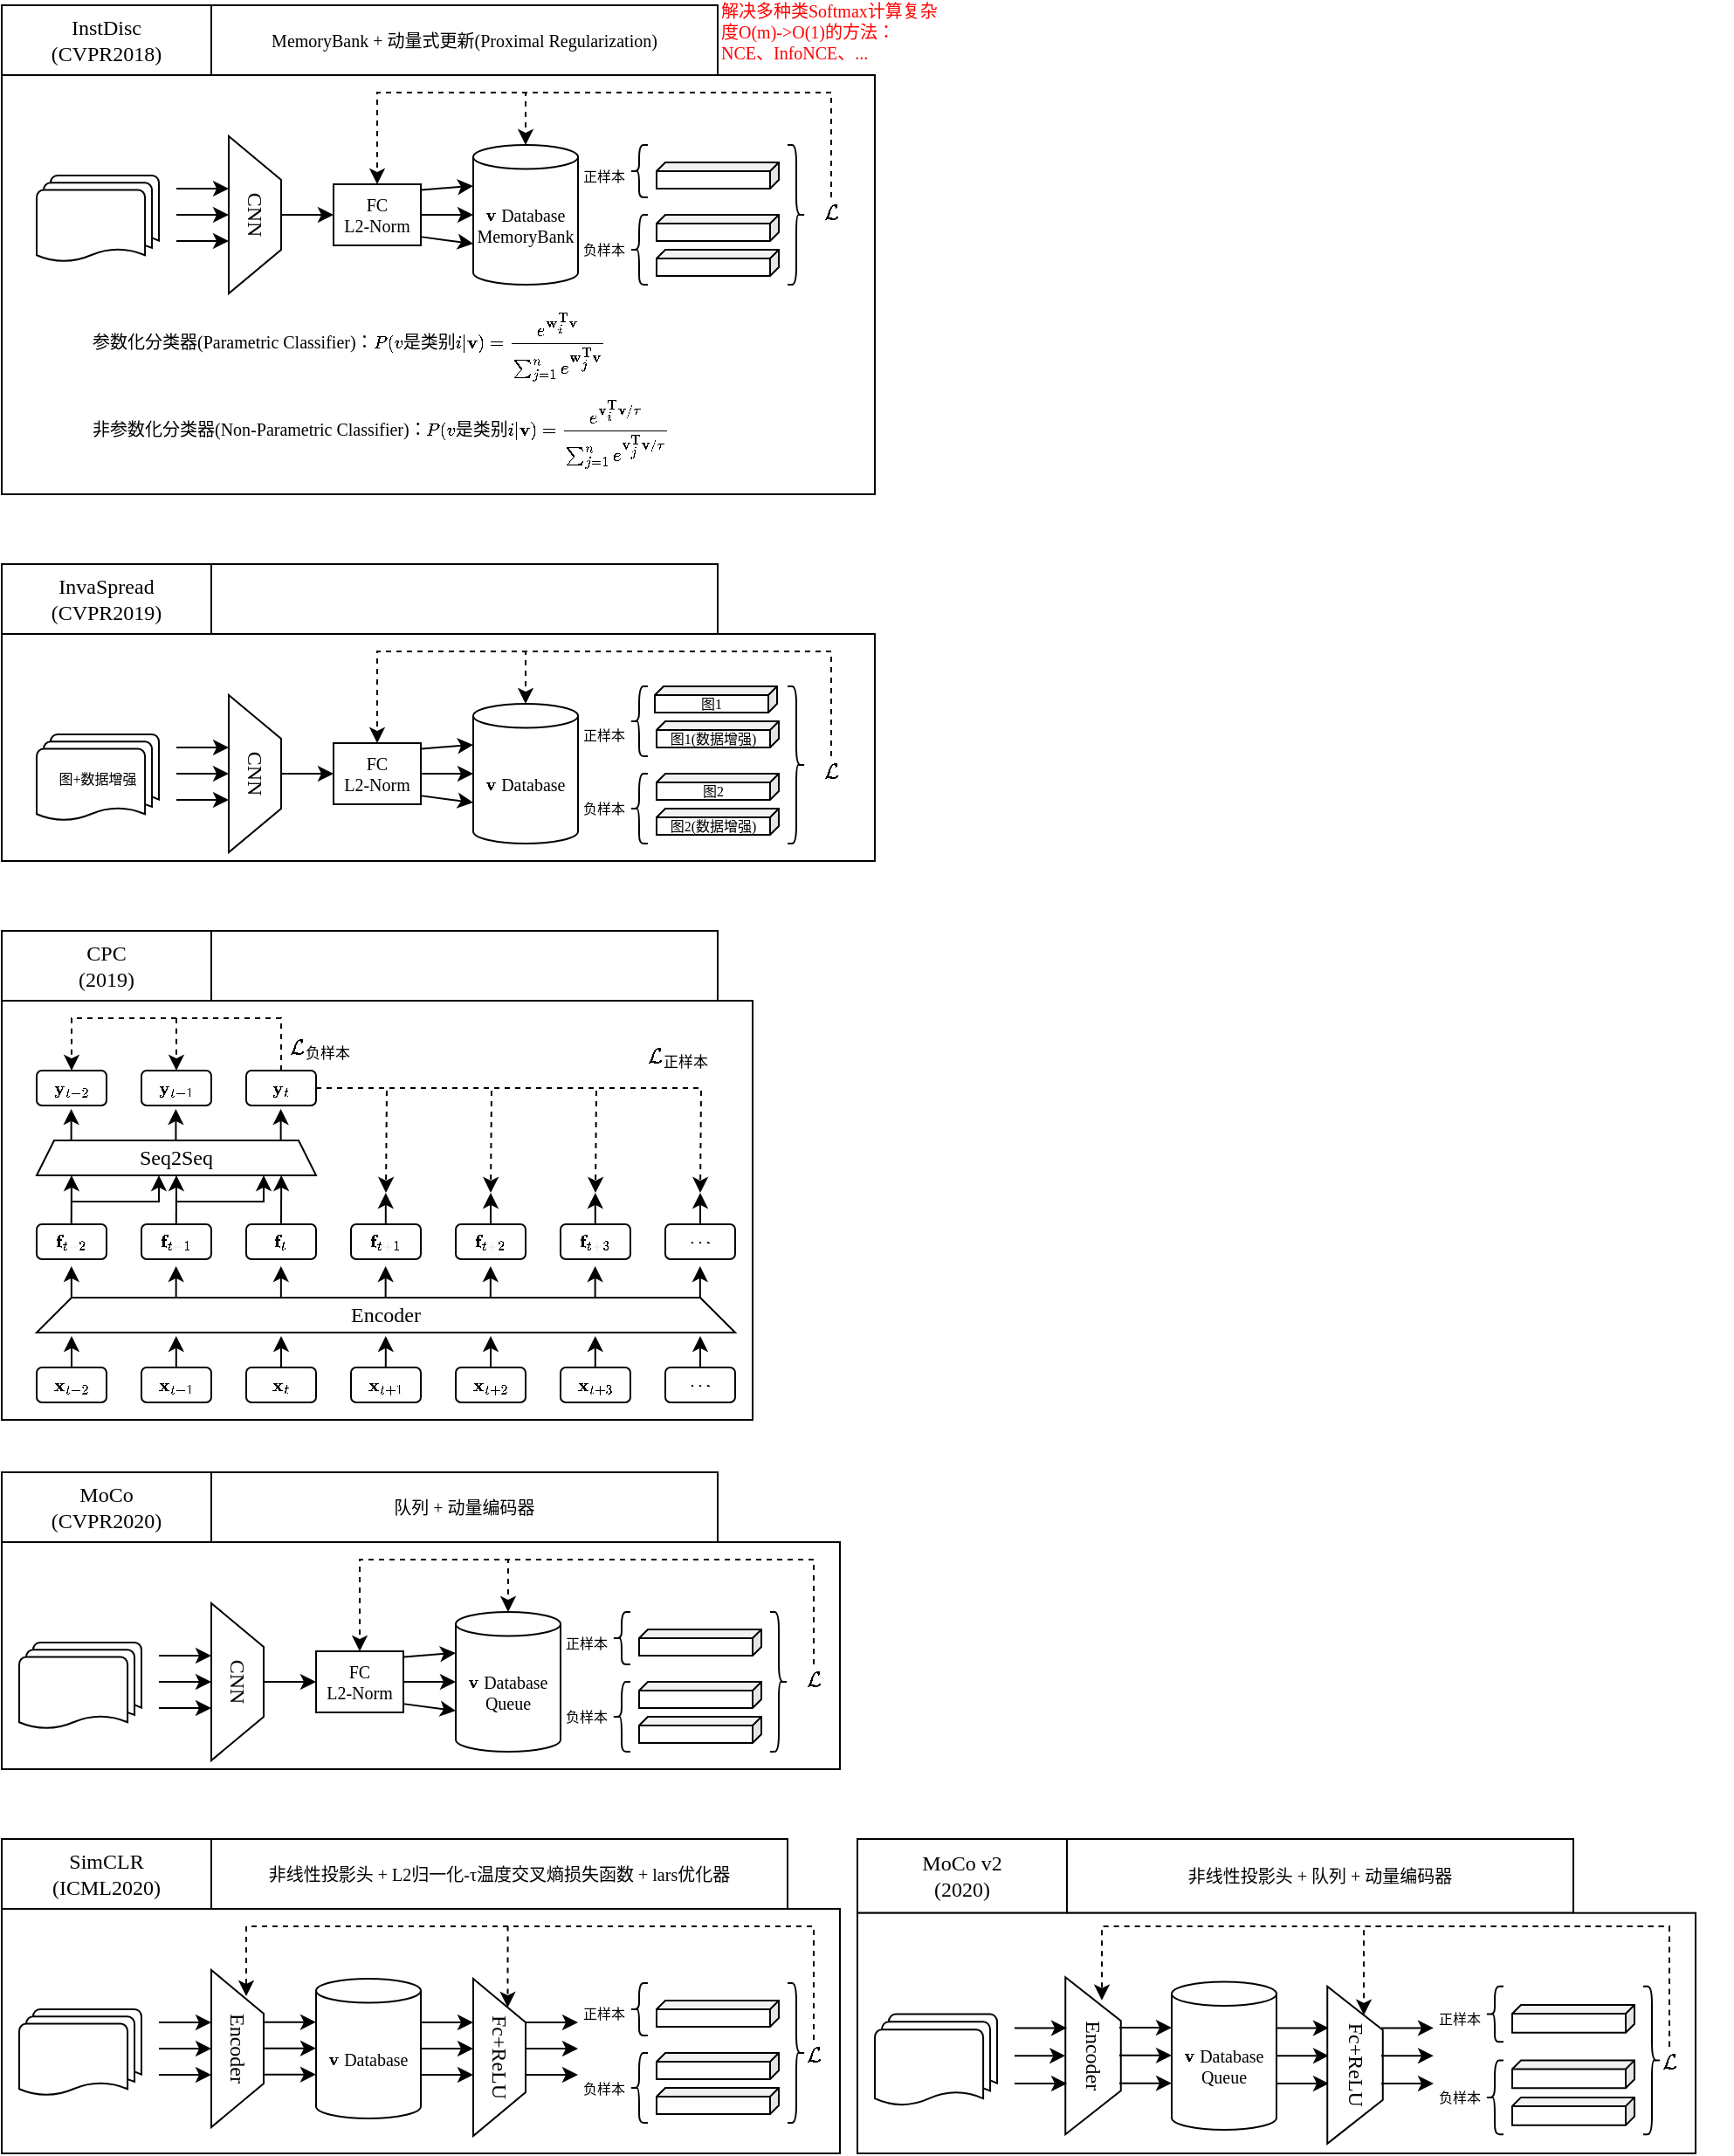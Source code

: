 <mxfile version="24.8.4" pages="3">
  <diagram name="第 1 页" id="gIPxIQrJ8F--oCfLE2ok">
    <mxGraphModel dx="1018" dy="550" grid="1" gridSize="10" guides="1" tooltips="1" connect="1" arrows="1" fold="1" page="1" pageScale="1" pageWidth="827" pageHeight="1169" math="1" shadow="0">
      <root>
        <mxCell id="0" />
        <mxCell id="1" parent="0" />
        <mxCell id="a2Lh9zc-hvTsfGJSLvEA-80" value="" style="group" vertex="1" connectable="0" parent="1">
          <mxGeometry x="40" y="40" width="540" height="280" as="geometry" />
        </mxCell>
        <mxCell id="a2Lh9zc-hvTsfGJSLvEA-77" value="" style="group" vertex="1" connectable="0" parent="a2Lh9zc-hvTsfGJSLvEA-80">
          <mxGeometry width="410" height="40" as="geometry" />
        </mxCell>
        <mxCell id="a2Lh9zc-hvTsfGJSLvEA-1" value="InstDisc&lt;br&gt;(CVPR2018)" style="rounded=0;whiteSpace=wrap;html=1;fontFamily=Cascadia Code NF;" vertex="1" parent="a2Lh9zc-hvTsfGJSLvEA-77">
          <mxGeometry width="120" height="40" as="geometry" />
        </mxCell>
        <mxCell id="a2Lh9zc-hvTsfGJSLvEA-52" value="MemoryBank +&amp;nbsp;动量式更新(Proximal Regularization)" style="rounded=0;whiteSpace=wrap;html=1;strokeColor=default;align=center;verticalAlign=middle;fontFamily=Cascadia Code NF;fontSize=10;fontColor=default;fillColor=default;" vertex="1" parent="a2Lh9zc-hvTsfGJSLvEA-77">
          <mxGeometry x="120" width="290" height="40" as="geometry" />
        </mxCell>
        <mxCell id="a2Lh9zc-hvTsfGJSLvEA-5" value="" style="rounded=0;whiteSpace=wrap;html=1;strokeColor=default;align=center;verticalAlign=middle;fontFamily=Cascadia Code NF;fontSize=12;fontColor=default;fillColor=default;" vertex="1" parent="a2Lh9zc-hvTsfGJSLvEA-80">
          <mxGeometry y="40" width="500" height="240" as="geometry" />
        </mxCell>
        <mxCell id="a2Lh9zc-hvTsfGJSLvEA-78" value="" style="group" vertex="1" connectable="0" parent="a2Lh9zc-hvTsfGJSLvEA-80">
          <mxGeometry x="20" y="50" width="460" height="115" as="geometry" />
        </mxCell>
        <mxCell id="a2Lh9zc-hvTsfGJSLvEA-40" style="edgeStyle=orthogonalEdgeStyle;rounded=0;orthogonalLoop=1;jettySize=auto;html=1;exitX=0.5;exitY=0;exitDx=0;exitDy=0;entryX=0;entryY=0.5;entryDx=0;entryDy=0;fontFamily=Cascadia Code NF;fontSize=12;fontColor=default;" edge="1" parent="a2Lh9zc-hvTsfGJSLvEA-78" source="a2Lh9zc-hvTsfGJSLvEA-36" target="a2Lh9zc-hvTsfGJSLvEA-37">
          <mxGeometry relative="1" as="geometry" />
        </mxCell>
        <mxCell id="a2Lh9zc-hvTsfGJSLvEA-36" value="CNN" style="shape=trapezoid;perimeter=trapezoidPerimeter;whiteSpace=wrap;html=1;fixedSize=1;rounded=0;strokeColor=default;align=center;verticalAlign=middle;fontFamily=Cascadia Code NF;fontSize=12;fontColor=default;fillColor=default;rotation=90;size=25;" vertex="1" parent="a2Lh9zc-hvTsfGJSLvEA-78">
          <mxGeometry x="80" y="55" width="90" height="30" as="geometry" />
        </mxCell>
        <mxCell id="a2Lh9zc-hvTsfGJSLvEA-37" value="&lt;font style=&quot;font-size: 10px;&quot;&gt;FC&lt;/font&gt;&lt;div style=&quot;font-size: 10px;&quot;&gt;&lt;font style=&quot;font-size: 10px;&quot;&gt;L2-Norm&lt;/font&gt;&lt;/div&gt;" style="rounded=0;whiteSpace=wrap;html=1;strokeColor=default;align=center;verticalAlign=middle;fontFamily=Cascadia Code NF;fontSize=10;fontColor=default;fillColor=default;" vertex="1" parent="a2Lh9zc-hvTsfGJSLvEA-78">
          <mxGeometry x="170" y="52.5" width="50" height="35" as="geometry" />
        </mxCell>
        <mxCell id="a2Lh9zc-hvTsfGJSLvEA-39" value="" style="endArrow=classic;html=1;rounded=0;fontFamily=Cascadia Code NF;fontSize=12;fontColor=default;entryX=0.5;entryY=1;entryDx=0;entryDy=0;" edge="1" parent="a2Lh9zc-hvTsfGJSLvEA-78" target="a2Lh9zc-hvTsfGJSLvEA-36">
          <mxGeometry width="50" height="50" relative="1" as="geometry">
            <mxPoint x="80" y="70" as="sourcePoint" />
            <mxPoint x="270" y="30" as="targetPoint" />
          </mxGeometry>
        </mxCell>
        <mxCell id="a2Lh9zc-hvTsfGJSLvEA-46" value="\(\mathbf{v}\) Database&lt;div&gt;&lt;div&gt;MemoryBank&lt;/div&gt;&lt;/div&gt;" style="shape=cylinder3;whiteSpace=wrap;html=1;boundedLbl=1;backgroundOutline=1;size=6.889;rounded=0;strokeColor=default;align=center;verticalAlign=middle;fontFamily=Cascadia Code NF;fontSize=10;fontColor=default;fillColor=default;" vertex="1" parent="a2Lh9zc-hvTsfGJSLvEA-78">
          <mxGeometry x="250" y="30" width="60" height="80" as="geometry" />
        </mxCell>
        <mxCell id="a2Lh9zc-hvTsfGJSLvEA-47" value="" style="endArrow=classic;html=1;rounded=0;fontFamily=Cascadia Code NF;fontSize=12;fontColor=default;exitX=1.008;exitY=0.092;exitDx=0;exitDy=0;exitPerimeter=0;entryX=0;entryY=0;entryDx=0;entryDy=23.444;entryPerimeter=0;" edge="1" parent="a2Lh9zc-hvTsfGJSLvEA-78" source="a2Lh9zc-hvTsfGJSLvEA-37" target="a2Lh9zc-hvTsfGJSLvEA-46">
          <mxGeometry width="50" height="50" relative="1" as="geometry">
            <mxPoint x="230" y="40" as="sourcePoint" />
            <mxPoint x="280" y="-10" as="targetPoint" />
          </mxGeometry>
        </mxCell>
        <mxCell id="a2Lh9zc-hvTsfGJSLvEA-48" value="" style="endArrow=classic;html=1;rounded=0;fontFamily=Cascadia Code NF;fontSize=12;fontColor=default;exitX=1;exitY=0.5;exitDx=0;exitDy=0;entryX=0;entryY=0.5;entryDx=0;entryDy=0;entryPerimeter=0;" edge="1" parent="a2Lh9zc-hvTsfGJSLvEA-78" source="a2Lh9zc-hvTsfGJSLvEA-37" target="a2Lh9zc-hvTsfGJSLvEA-46">
          <mxGeometry width="50" height="50" relative="1" as="geometry">
            <mxPoint x="230" y="66" as="sourcePoint" />
            <mxPoint x="260" y="63" as="targetPoint" />
          </mxGeometry>
        </mxCell>
        <mxCell id="a2Lh9zc-hvTsfGJSLvEA-49" value="" style="endArrow=classic;html=1;rounded=0;fontFamily=Cascadia Code NF;fontSize=12;fontColor=default;exitX=0.994;exitY=0.859;exitDx=0;exitDy=0;entryX=0;entryY=0;entryDx=0;entryDy=56.556;entryPerimeter=0;exitPerimeter=0;" edge="1" parent="a2Lh9zc-hvTsfGJSLvEA-78" source="a2Lh9zc-hvTsfGJSLvEA-37" target="a2Lh9zc-hvTsfGJSLvEA-46">
          <mxGeometry width="50" height="50" relative="1" as="geometry">
            <mxPoint x="230" y="80" as="sourcePoint" />
            <mxPoint x="260" y="80" as="targetPoint" />
          </mxGeometry>
        </mxCell>
        <mxCell id="a2Lh9zc-hvTsfGJSLvEA-50" value="" style="endArrow=classic;html=1;rounded=0;fontFamily=Cascadia Code NF;fontSize=12;fontColor=default;entryX=0.5;entryY=1;entryDx=0;entryDy=0;" edge="1" parent="a2Lh9zc-hvTsfGJSLvEA-78">
          <mxGeometry width="50" height="50" relative="1" as="geometry">
            <mxPoint x="80" y="55" as="sourcePoint" />
            <mxPoint x="110" y="55" as="targetPoint" />
          </mxGeometry>
        </mxCell>
        <mxCell id="a2Lh9zc-hvTsfGJSLvEA-51" value="" style="endArrow=classic;html=1;rounded=0;fontFamily=Cascadia Code NF;fontSize=12;fontColor=default;entryX=0.5;entryY=1;entryDx=0;entryDy=0;" edge="1" parent="a2Lh9zc-hvTsfGJSLvEA-78">
          <mxGeometry width="50" height="50" relative="1" as="geometry">
            <mxPoint x="80" y="85" as="sourcePoint" />
            <mxPoint x="110" y="85" as="targetPoint" />
          </mxGeometry>
        </mxCell>
        <mxCell id="a2Lh9zc-hvTsfGJSLvEA-61" value="" style="shape=cube;whiteSpace=wrap;html=1;boundedLbl=1;backgroundOutline=1;darkOpacity=0.05;darkOpacity2=0.1;rounded=0;strokeColor=default;align=center;verticalAlign=middle;fontFamily=Cascadia Code NF;fontSize=10;fontColor=default;fillColor=default;flipH=1;size=5;" vertex="1" parent="a2Lh9zc-hvTsfGJSLvEA-78">
          <mxGeometry x="355" y="40" width="70" height="15" as="geometry" />
        </mxCell>
        <mxCell id="a2Lh9zc-hvTsfGJSLvEA-62" value="" style="shape=cube;whiteSpace=wrap;html=1;boundedLbl=1;backgroundOutline=1;darkOpacity=0.05;darkOpacity2=0.1;rounded=0;strokeColor=default;align=center;verticalAlign=middle;fontFamily=Cascadia Code NF;fontSize=10;fontColor=default;fillColor=default;flipH=1;size=5;" vertex="1" parent="a2Lh9zc-hvTsfGJSLvEA-78">
          <mxGeometry x="355" y="70" width="70" height="15" as="geometry" />
        </mxCell>
        <mxCell id="a2Lh9zc-hvTsfGJSLvEA-63" value="" style="shape=cube;whiteSpace=wrap;html=1;boundedLbl=1;backgroundOutline=1;darkOpacity=0.05;darkOpacity2=0.1;rounded=0;strokeColor=default;align=center;verticalAlign=middle;fontFamily=Cascadia Code NF;fontSize=10;fontColor=default;fillColor=default;flipH=1;size=5;" vertex="1" parent="a2Lh9zc-hvTsfGJSLvEA-78">
          <mxGeometry x="355" y="90" width="70" height="15" as="geometry" />
        </mxCell>
        <mxCell id="a2Lh9zc-hvTsfGJSLvEA-66" value="" style="shape=curlyBracket;whiteSpace=wrap;html=1;rounded=1;labelPosition=left;verticalLabelPosition=middle;align=right;verticalAlign=middle;strokeColor=default;fontFamily=Cascadia Code NF;fontSize=10;fontColor=default;fillColor=default;size=0.5;" vertex="1" parent="a2Lh9zc-hvTsfGJSLvEA-78">
          <mxGeometry x="340" y="70" width="10" height="40" as="geometry" />
        </mxCell>
        <mxCell id="a2Lh9zc-hvTsfGJSLvEA-68" value="负样本" style="text;html=1;align=center;verticalAlign=middle;whiteSpace=wrap;rounded=0;fontFamily=Cascadia Code NF;fontSize=8;fontColor=default;" vertex="1" parent="a2Lh9zc-hvTsfGJSLvEA-78">
          <mxGeometry x="310" y="82.5" width="30" height="15" as="geometry" />
        </mxCell>
        <mxCell id="a2Lh9zc-hvTsfGJSLvEA-69" value="" style="shape=curlyBracket;whiteSpace=wrap;html=1;rounded=1;labelPosition=left;verticalLabelPosition=middle;align=right;verticalAlign=middle;strokeColor=default;fontFamily=Cascadia Code NF;fontSize=10;fontColor=default;fillColor=default;size=0.5;" vertex="1" parent="a2Lh9zc-hvTsfGJSLvEA-78">
          <mxGeometry x="340" y="30" width="10" height="30" as="geometry" />
        </mxCell>
        <mxCell id="a2Lh9zc-hvTsfGJSLvEA-70" value="正样本" style="text;html=1;align=center;verticalAlign=middle;whiteSpace=wrap;rounded=0;fontFamily=Cascadia Code NF;fontSize=8;fontColor=default;" vertex="1" parent="a2Lh9zc-hvTsfGJSLvEA-78">
          <mxGeometry x="310" y="40" width="30" height="15" as="geometry" />
        </mxCell>
        <mxCell id="a2Lh9zc-hvTsfGJSLvEA-71" value="" style="shape=curlyBracket;whiteSpace=wrap;html=1;rounded=1;flipH=1;labelPosition=right;verticalLabelPosition=middle;align=left;verticalAlign=middle;strokeColor=default;fontFamily=Cascadia Code NF;fontSize=10;fontColor=default;fillColor=default;size=0.5;" vertex="1" parent="a2Lh9zc-hvTsfGJSLvEA-78">
          <mxGeometry x="430" y="30" width="10" height="80" as="geometry" />
        </mxCell>
        <mxCell id="a2Lh9zc-hvTsfGJSLvEA-74" style="edgeStyle=orthogonalEdgeStyle;rounded=0;orthogonalLoop=1;jettySize=auto;html=1;exitX=0.5;exitY=0;exitDx=0;exitDy=0;fontFamily=Cascadia Code NF;fontSize=10;fontColor=default;entryX=0.5;entryY=0;entryDx=0;entryDy=0;entryPerimeter=0;dashed=1;" edge="1" parent="a2Lh9zc-hvTsfGJSLvEA-78" source="a2Lh9zc-hvTsfGJSLvEA-73" target="a2Lh9zc-hvTsfGJSLvEA-46">
          <mxGeometry relative="1" as="geometry">
            <mxPoint x="280" y="10" as="targetPoint" />
            <Array as="points">
              <mxPoint x="455" />
              <mxPoint x="280" />
            </Array>
          </mxGeometry>
        </mxCell>
        <mxCell id="a2Lh9zc-hvTsfGJSLvEA-75" style="edgeStyle=orthogonalEdgeStyle;rounded=0;orthogonalLoop=1;jettySize=auto;html=1;exitX=0.5;exitY=0;exitDx=0;exitDy=0;fontFamily=Cascadia Code NF;fontSize=10;fontColor=default;entryX=0.5;entryY=0;entryDx=0;entryDy=0;dashed=1;" edge="1" parent="a2Lh9zc-hvTsfGJSLvEA-78" source="a2Lh9zc-hvTsfGJSLvEA-73" target="a2Lh9zc-hvTsfGJSLvEA-37">
          <mxGeometry relative="1" as="geometry">
            <mxPoint x="200" y="50" as="targetPoint" />
            <Array as="points">
              <mxPoint x="455" />
              <mxPoint x="195" />
            </Array>
          </mxGeometry>
        </mxCell>
        <mxCell id="a2Lh9zc-hvTsfGJSLvEA-73" value="\(\mathcal{L}\)" style="text;html=1;align=center;verticalAlign=middle;whiteSpace=wrap;rounded=0;fontFamily=Cascadia Code NF;fontSize=12;fontColor=default;" vertex="1" parent="a2Lh9zc-hvTsfGJSLvEA-78">
          <mxGeometry x="450" y="60" width="10" height="15" as="geometry" />
        </mxCell>
        <mxCell id="a2Lh9zc-hvTsfGJSLvEA-59" value="" style="strokeWidth=1;html=1;shape=mxgraph.flowchart.multi-document;whiteSpace=wrap;rounded=0;strokeColor=default;align=center;verticalAlign=middle;fontFamily=Cascadia Code NF;fontSize=10;fontColor=default;fillColor=default;" vertex="1" parent="a2Lh9zc-hvTsfGJSLvEA-78">
          <mxGeometry y="47.5" width="70" height="50" as="geometry" />
        </mxCell>
        <mxCell id="a2Lh9zc-hvTsfGJSLvEA-79" value="" style="group" vertex="1" connectable="0" parent="a2Lh9zc-hvTsfGJSLvEA-80">
          <mxGeometry x="50" y="170" width="400" height="100" as="geometry" />
        </mxCell>
        <mxCell id="a2Lh9zc-hvTsfGJSLvEA-41" value="参数化分类器(Parametric Classifier)：\(P(v是类别i|\mathbf{v})=\displaystyle\frac{e^{\mathbf{w}_i^\text{T}\mathbf{v}}}{\sum_{j=1}^{n}e^{\mathbf{w}_j^\text{T}\mathbf{v}}}\)" style="text;html=1;align=left;verticalAlign=middle;whiteSpace=wrap;rounded=0;fontFamily=Cascadia Code NF;fontSize=10;fontColor=default;" vertex="1" parent="a2Lh9zc-hvTsfGJSLvEA-79">
          <mxGeometry width="350" height="50" as="geometry" />
        </mxCell>
        <mxCell id="a2Lh9zc-hvTsfGJSLvEA-43" value="非参数化分类器(Non-Parametric Classifier)：\(P(v是类别i|\mathbf{v})=\displaystyle\frac{e^{\mathbf{v}_i^\text{T}\mathbf{v}/\tau}}{\sum_{j=1}^{n}e^{\mathbf{v}_j^\text{T}\mathbf{v}/\tau}}\)" style="text;html=1;align=left;verticalAlign=middle;whiteSpace=wrap;rounded=0;fontFamily=Cascadia Code NF;fontSize=10;fontColor=default;" vertex="1" parent="a2Lh9zc-hvTsfGJSLvEA-79">
          <mxGeometry y="50" width="400" height="50" as="geometry" />
        </mxCell>
        <mxCell id="a2Lh9zc-hvTsfGJSLvEA-82" value="解决多种类Softmax计算复杂度O(m)-&amp;gt;O(1)的方法：&lt;div&gt;NCE、InfoNCE、...&lt;/div&gt;" style="text;html=1;align=left;verticalAlign=middle;whiteSpace=wrap;rounded=0;fontFamily=Cascadia Code NF;fontSize=10;fontColor=#ff0000;" vertex="1" parent="a2Lh9zc-hvTsfGJSLvEA-80">
          <mxGeometry x="410" width="130" height="30" as="geometry" />
        </mxCell>
        <mxCell id="GmDJlMRCVMQIk7k8pnW4-29" value="" style="group" vertex="1" connectable="0" parent="1">
          <mxGeometry x="40" y="360" width="740" height="250" as="geometry" />
        </mxCell>
        <mxCell id="GmDJlMRCVMQIk7k8pnW4-1" value="" style="group" vertex="1" connectable="0" parent="GmDJlMRCVMQIk7k8pnW4-29">
          <mxGeometry width="410" height="40" as="geometry" />
        </mxCell>
        <mxCell id="GmDJlMRCVMQIk7k8pnW4-2" value="InvaSpread&lt;br&gt;(CVPR2019)" style="rounded=0;whiteSpace=wrap;html=1;fontFamily=Cascadia Code NF;" vertex="1" parent="GmDJlMRCVMQIk7k8pnW4-1">
          <mxGeometry width="120" height="40" as="geometry" />
        </mxCell>
        <mxCell id="GmDJlMRCVMQIk7k8pnW4-3" value="" style="rounded=0;whiteSpace=wrap;html=1;strokeColor=default;align=center;verticalAlign=middle;fontFamily=Cascadia Code NF;fontSize=10;fontColor=default;fillColor=default;" vertex="1" parent="GmDJlMRCVMQIk7k8pnW4-1">
          <mxGeometry x="120" width="290" height="40" as="geometry" />
        </mxCell>
        <mxCell id="GmDJlMRCVMQIk7k8pnW4-4" value="" style="rounded=0;whiteSpace=wrap;html=1;strokeColor=default;align=center;verticalAlign=middle;fontFamily=Cascadia Code NF;fontSize=12;fontColor=default;fillColor=default;" vertex="1" parent="GmDJlMRCVMQIk7k8pnW4-29">
          <mxGeometry y="40" width="500" height="130" as="geometry" />
        </mxCell>
        <mxCell id="GmDJlMRCVMQIk7k8pnW4-5" value="" style="group" vertex="1" connectable="0" parent="GmDJlMRCVMQIk7k8pnW4-29">
          <mxGeometry x="20" y="50" width="460" height="115" as="geometry" />
        </mxCell>
        <mxCell id="GmDJlMRCVMQIk7k8pnW4-6" style="edgeStyle=orthogonalEdgeStyle;rounded=0;orthogonalLoop=1;jettySize=auto;html=1;exitX=0.5;exitY=0;exitDx=0;exitDy=0;entryX=0;entryY=0.5;entryDx=0;entryDy=0;fontFamily=Cascadia Code NF;fontSize=12;fontColor=default;" edge="1" parent="GmDJlMRCVMQIk7k8pnW4-5" source="GmDJlMRCVMQIk7k8pnW4-7" target="GmDJlMRCVMQIk7k8pnW4-8">
          <mxGeometry relative="1" as="geometry" />
        </mxCell>
        <mxCell id="GmDJlMRCVMQIk7k8pnW4-7" value="CNN" style="shape=trapezoid;perimeter=trapezoidPerimeter;whiteSpace=wrap;html=1;fixedSize=1;rounded=0;strokeColor=default;align=center;verticalAlign=middle;fontFamily=Cascadia Code NF;fontSize=12;fontColor=default;fillColor=default;rotation=90;size=25;" vertex="1" parent="GmDJlMRCVMQIk7k8pnW4-5">
          <mxGeometry x="80" y="55" width="90" height="30" as="geometry" />
        </mxCell>
        <mxCell id="GmDJlMRCVMQIk7k8pnW4-8" value="&lt;font style=&quot;font-size: 10px;&quot;&gt;FC&lt;/font&gt;&lt;div style=&quot;font-size: 10px;&quot;&gt;&lt;font style=&quot;font-size: 10px;&quot;&gt;L2-Norm&lt;/font&gt;&lt;/div&gt;" style="rounded=0;whiteSpace=wrap;html=1;strokeColor=default;align=center;verticalAlign=middle;fontFamily=Cascadia Code NF;fontSize=10;fontColor=default;fillColor=default;" vertex="1" parent="GmDJlMRCVMQIk7k8pnW4-5">
          <mxGeometry x="170" y="52.5" width="50" height="35" as="geometry" />
        </mxCell>
        <mxCell id="GmDJlMRCVMQIk7k8pnW4-9" value="" style="endArrow=classic;html=1;rounded=0;fontFamily=Cascadia Code NF;fontSize=12;fontColor=default;entryX=0.5;entryY=1;entryDx=0;entryDy=0;" edge="1" parent="GmDJlMRCVMQIk7k8pnW4-5" target="GmDJlMRCVMQIk7k8pnW4-7">
          <mxGeometry width="50" height="50" relative="1" as="geometry">
            <mxPoint x="80" y="70" as="sourcePoint" />
            <mxPoint x="270" y="30" as="targetPoint" />
          </mxGeometry>
        </mxCell>
        <mxCell id="GmDJlMRCVMQIk7k8pnW4-10" value="\(\mathbf{v}\) Database" style="shape=cylinder3;whiteSpace=wrap;html=1;boundedLbl=1;backgroundOutline=1;size=6.889;rounded=0;strokeColor=default;align=center;verticalAlign=middle;fontFamily=Cascadia Code NF;fontSize=10;fontColor=default;fillColor=default;" vertex="1" parent="GmDJlMRCVMQIk7k8pnW4-5">
          <mxGeometry x="250" y="30" width="60" height="80" as="geometry" />
        </mxCell>
        <mxCell id="GmDJlMRCVMQIk7k8pnW4-11" value="" style="endArrow=classic;html=1;rounded=0;fontFamily=Cascadia Code NF;fontSize=12;fontColor=default;exitX=1.008;exitY=0.092;exitDx=0;exitDy=0;exitPerimeter=0;entryX=0;entryY=0;entryDx=0;entryDy=23.444;entryPerimeter=0;" edge="1" parent="GmDJlMRCVMQIk7k8pnW4-5" source="GmDJlMRCVMQIk7k8pnW4-8" target="GmDJlMRCVMQIk7k8pnW4-10">
          <mxGeometry width="50" height="50" relative="1" as="geometry">
            <mxPoint x="230" y="40" as="sourcePoint" />
            <mxPoint x="280" y="-10" as="targetPoint" />
          </mxGeometry>
        </mxCell>
        <mxCell id="GmDJlMRCVMQIk7k8pnW4-12" value="" style="endArrow=classic;html=1;rounded=0;fontFamily=Cascadia Code NF;fontSize=12;fontColor=default;exitX=1;exitY=0.5;exitDx=0;exitDy=0;entryX=0;entryY=0.5;entryDx=0;entryDy=0;entryPerimeter=0;" edge="1" parent="GmDJlMRCVMQIk7k8pnW4-5" source="GmDJlMRCVMQIk7k8pnW4-8" target="GmDJlMRCVMQIk7k8pnW4-10">
          <mxGeometry width="50" height="50" relative="1" as="geometry">
            <mxPoint x="230" y="66" as="sourcePoint" />
            <mxPoint x="260" y="63" as="targetPoint" />
          </mxGeometry>
        </mxCell>
        <mxCell id="GmDJlMRCVMQIk7k8pnW4-13" value="" style="endArrow=classic;html=1;rounded=0;fontFamily=Cascadia Code NF;fontSize=12;fontColor=default;exitX=0.994;exitY=0.859;exitDx=0;exitDy=0;entryX=0;entryY=0;entryDx=0;entryDy=56.556;entryPerimeter=0;exitPerimeter=0;" edge="1" parent="GmDJlMRCVMQIk7k8pnW4-5" source="GmDJlMRCVMQIk7k8pnW4-8" target="GmDJlMRCVMQIk7k8pnW4-10">
          <mxGeometry width="50" height="50" relative="1" as="geometry">
            <mxPoint x="230" y="80" as="sourcePoint" />
            <mxPoint x="260" y="80" as="targetPoint" />
          </mxGeometry>
        </mxCell>
        <mxCell id="GmDJlMRCVMQIk7k8pnW4-14" value="" style="endArrow=classic;html=1;rounded=0;fontFamily=Cascadia Code NF;fontSize=12;fontColor=default;entryX=0.5;entryY=1;entryDx=0;entryDy=0;" edge="1" parent="GmDJlMRCVMQIk7k8pnW4-5">
          <mxGeometry width="50" height="50" relative="1" as="geometry">
            <mxPoint x="80" y="55" as="sourcePoint" />
            <mxPoint x="110" y="55" as="targetPoint" />
          </mxGeometry>
        </mxCell>
        <mxCell id="GmDJlMRCVMQIk7k8pnW4-15" value="" style="endArrow=classic;html=1;rounded=0;fontFamily=Cascadia Code NF;fontSize=12;fontColor=default;entryX=0.5;entryY=1;entryDx=0;entryDy=0;" edge="1" parent="GmDJlMRCVMQIk7k8pnW4-5">
          <mxGeometry width="50" height="50" relative="1" as="geometry">
            <mxPoint x="80" y="85" as="sourcePoint" />
            <mxPoint x="110" y="85" as="targetPoint" />
          </mxGeometry>
        </mxCell>
        <mxCell id="GmDJlMRCVMQIk7k8pnW4-16" value="图1(数据增强)" style="shape=cube;whiteSpace=wrap;html=1;boundedLbl=1;backgroundOutline=1;darkOpacity=0.05;darkOpacity2=0.1;rounded=0;strokeColor=default;align=center;verticalAlign=middle;fontFamily=Cascadia Code NF;fontSize=8;fontColor=default;fillColor=default;flipH=1;size=5;" vertex="1" parent="GmDJlMRCVMQIk7k8pnW4-5">
          <mxGeometry x="355" y="40" width="70" height="15" as="geometry" />
        </mxCell>
        <mxCell id="GmDJlMRCVMQIk7k8pnW4-17" value="图2" style="shape=cube;whiteSpace=wrap;html=1;boundedLbl=1;backgroundOutline=1;darkOpacity=0.05;darkOpacity2=0.1;rounded=0;strokeColor=default;align=center;verticalAlign=middle;fontFamily=Cascadia Code NF;fontSize=8;fontColor=default;fillColor=default;flipH=1;size=5;" vertex="1" parent="GmDJlMRCVMQIk7k8pnW4-5">
          <mxGeometry x="355" y="70" width="70" height="15" as="geometry" />
        </mxCell>
        <mxCell id="GmDJlMRCVMQIk7k8pnW4-18" value="图2(数据增强)" style="shape=cube;whiteSpace=wrap;html=1;boundedLbl=1;backgroundOutline=1;darkOpacity=0.05;darkOpacity2=0.1;rounded=0;strokeColor=default;align=center;verticalAlign=middle;fontFamily=Cascadia Code NF;fontSize=8;fontColor=default;fillColor=default;flipH=1;size=5;" vertex="1" parent="GmDJlMRCVMQIk7k8pnW4-5">
          <mxGeometry x="355" y="90" width="70" height="15" as="geometry" />
        </mxCell>
        <mxCell id="GmDJlMRCVMQIk7k8pnW4-19" value="" style="shape=curlyBracket;whiteSpace=wrap;html=1;rounded=1;labelPosition=left;verticalLabelPosition=middle;align=right;verticalAlign=middle;strokeColor=default;fontFamily=Cascadia Code NF;fontSize=10;fontColor=default;fillColor=default;size=0.5;" vertex="1" parent="GmDJlMRCVMQIk7k8pnW4-5">
          <mxGeometry x="340" y="70" width="10" height="40" as="geometry" />
        </mxCell>
        <mxCell id="GmDJlMRCVMQIk7k8pnW4-20" value="负样本" style="text;html=1;align=center;verticalAlign=middle;whiteSpace=wrap;rounded=0;fontFamily=Cascadia Code NF;fontSize=8;fontColor=default;" vertex="1" parent="GmDJlMRCVMQIk7k8pnW4-5">
          <mxGeometry x="310" y="82.5" width="30" height="15" as="geometry" />
        </mxCell>
        <mxCell id="GmDJlMRCVMQIk7k8pnW4-21" value="" style="shape=curlyBracket;whiteSpace=wrap;html=1;rounded=1;labelPosition=left;verticalLabelPosition=middle;align=right;verticalAlign=middle;strokeColor=default;fontFamily=Cascadia Code NF;fontSize=10;fontColor=default;fillColor=default;size=0.5;" vertex="1" parent="GmDJlMRCVMQIk7k8pnW4-5">
          <mxGeometry x="340" y="20" width="10" height="40" as="geometry" />
        </mxCell>
        <mxCell id="GmDJlMRCVMQIk7k8pnW4-22" value="正样本" style="text;html=1;align=center;verticalAlign=middle;whiteSpace=wrap;rounded=0;fontFamily=Cascadia Code NF;fontSize=8;fontColor=default;" vertex="1" parent="GmDJlMRCVMQIk7k8pnW4-5">
          <mxGeometry x="310" y="40" width="30" height="15" as="geometry" />
        </mxCell>
        <mxCell id="GmDJlMRCVMQIk7k8pnW4-23" value="" style="shape=curlyBracket;whiteSpace=wrap;html=1;rounded=1;flipH=1;labelPosition=right;verticalLabelPosition=middle;align=left;verticalAlign=middle;strokeColor=default;fontFamily=Cascadia Code NF;fontSize=10;fontColor=default;fillColor=default;size=0.5;" vertex="1" parent="GmDJlMRCVMQIk7k8pnW4-5">
          <mxGeometry x="430" y="20" width="10" height="90" as="geometry" />
        </mxCell>
        <mxCell id="GmDJlMRCVMQIk7k8pnW4-24" style="edgeStyle=orthogonalEdgeStyle;rounded=0;orthogonalLoop=1;jettySize=auto;html=1;exitX=0.5;exitY=0;exitDx=0;exitDy=0;fontFamily=Cascadia Code NF;fontSize=10;fontColor=default;entryX=0.5;entryY=0;entryDx=0;entryDy=0;entryPerimeter=0;dashed=1;" edge="1" parent="GmDJlMRCVMQIk7k8pnW4-5" source="GmDJlMRCVMQIk7k8pnW4-26" target="GmDJlMRCVMQIk7k8pnW4-10">
          <mxGeometry relative="1" as="geometry">
            <mxPoint x="280" y="10" as="targetPoint" />
            <Array as="points">
              <mxPoint x="455" />
              <mxPoint x="280" />
            </Array>
          </mxGeometry>
        </mxCell>
        <mxCell id="GmDJlMRCVMQIk7k8pnW4-25" style="edgeStyle=orthogonalEdgeStyle;rounded=0;orthogonalLoop=1;jettySize=auto;html=1;exitX=0.5;exitY=0;exitDx=0;exitDy=0;fontFamily=Cascadia Code NF;fontSize=10;fontColor=default;entryX=0.5;entryY=0;entryDx=0;entryDy=0;dashed=1;" edge="1" parent="GmDJlMRCVMQIk7k8pnW4-5" source="GmDJlMRCVMQIk7k8pnW4-26" target="GmDJlMRCVMQIk7k8pnW4-8">
          <mxGeometry relative="1" as="geometry">
            <mxPoint x="200" y="50" as="targetPoint" />
            <Array as="points">
              <mxPoint x="455" />
              <mxPoint x="195" />
            </Array>
          </mxGeometry>
        </mxCell>
        <mxCell id="GmDJlMRCVMQIk7k8pnW4-26" value="\(\mathcal{L}\)" style="text;html=1;align=center;verticalAlign=middle;whiteSpace=wrap;rounded=0;fontFamily=Cascadia Code NF;fontSize=12;fontColor=default;" vertex="1" parent="GmDJlMRCVMQIk7k8pnW4-5">
          <mxGeometry x="450" y="60" width="10" height="15" as="geometry" />
        </mxCell>
        <mxCell id="GmDJlMRCVMQIk7k8pnW4-27" value="图+数据增强" style="strokeWidth=1;html=1;shape=mxgraph.flowchart.multi-document;whiteSpace=wrap;rounded=0;strokeColor=default;align=center;verticalAlign=middle;fontFamily=Cascadia Code NF;fontSize=8;fontColor=default;fillColor=default;" vertex="1" parent="GmDJlMRCVMQIk7k8pnW4-5">
          <mxGeometry y="47.5" width="70" height="50" as="geometry" />
        </mxCell>
        <mxCell id="GmDJlMRCVMQIk7k8pnW4-28" value="图1" style="shape=cube;whiteSpace=wrap;html=1;boundedLbl=1;backgroundOutline=1;darkOpacity=0.05;darkOpacity2=0.1;rounded=0;strokeColor=default;align=center;verticalAlign=middle;fontFamily=Cascadia Code NF;fontSize=8;fontColor=default;fillColor=default;flipH=1;size=5;" vertex="1" parent="GmDJlMRCVMQIk7k8pnW4-29">
          <mxGeometry x="374" y="70" width="70" height="15" as="geometry" />
        </mxCell>
        <mxCell id="nmQ6udFjfOdFkl2OUqN--1" value="" style="group" vertex="1" connectable="0" parent="1">
          <mxGeometry x="40" y="570" width="430" height="280" as="geometry" />
        </mxCell>
        <mxCell id="c2iBzEMaiGSiT1XJMQ-N-1" value="" style="group" vertex="1" connectable="0" parent="nmQ6udFjfOdFkl2OUqN--1">
          <mxGeometry width="410" height="40" as="geometry" />
        </mxCell>
        <mxCell id="c2iBzEMaiGSiT1XJMQ-N-2" value="CPC&lt;br&gt;(2019)" style="rounded=0;whiteSpace=wrap;html=1;fontFamily=Cascadia Code NF;" vertex="1" parent="c2iBzEMaiGSiT1XJMQ-N-1">
          <mxGeometry width="120" height="40" as="geometry" />
        </mxCell>
        <mxCell id="c2iBzEMaiGSiT1XJMQ-N-3" value="" style="rounded=0;whiteSpace=wrap;html=1;strokeColor=default;align=center;verticalAlign=middle;fontFamily=Cascadia Code NF;fontSize=10;fontColor=default;fillColor=default;" vertex="1" parent="c2iBzEMaiGSiT1XJMQ-N-1">
          <mxGeometry x="120" width="290" height="40" as="geometry" />
        </mxCell>
        <mxCell id="c2iBzEMaiGSiT1XJMQ-N-4" value="" style="rounded=0;whiteSpace=wrap;html=1;strokeColor=default;align=center;verticalAlign=middle;fontFamily=Cascadia Code NF;fontSize=12;fontColor=default;fillColor=default;" vertex="1" parent="nmQ6udFjfOdFkl2OUqN--1">
          <mxGeometry y="40" width="430" height="240" as="geometry" />
        </mxCell>
        <mxCell id="c2iBzEMaiGSiT1XJMQ-N-5" value="\(\mathbf{x}_{t-2}\)" style="rounded=1;whiteSpace=wrap;html=1;strokeColor=default;strokeWidth=1;align=center;verticalAlign=middle;fontFamily=Cascadia Code NF;fontSize=10;fontColor=default;fillColor=default;" vertex="1" parent="nmQ6udFjfOdFkl2OUqN--1">
          <mxGeometry x="20" y="249.97" width="40" height="20" as="geometry" />
        </mxCell>
        <mxCell id="c2iBzEMaiGSiT1XJMQ-N-6" value="\(\mathbf{x}_{t-1}\)" style="rounded=1;whiteSpace=wrap;html=1;strokeColor=default;strokeWidth=1;align=center;verticalAlign=middle;fontFamily=Cascadia Code NF;fontSize=10;fontColor=default;fillColor=default;" vertex="1" parent="nmQ6udFjfOdFkl2OUqN--1">
          <mxGeometry x="80" y="249.97" width="40" height="20" as="geometry" />
        </mxCell>
        <mxCell id="c2iBzEMaiGSiT1XJMQ-N-7" value="\(\mathbf{x}_t\)" style="rounded=1;whiteSpace=wrap;html=1;strokeColor=default;strokeWidth=1;align=center;verticalAlign=middle;fontFamily=Cascadia Code NF;fontSize=10;fontColor=default;fillColor=default;" vertex="1" parent="nmQ6udFjfOdFkl2OUqN--1">
          <mxGeometry x="140" y="249.97" width="40" height="20" as="geometry" />
        </mxCell>
        <mxCell id="c2iBzEMaiGSiT1XJMQ-N-8" value="\(\mathbf{x}_{t+1}\)" style="rounded=1;whiteSpace=wrap;html=1;strokeColor=default;strokeWidth=1;align=center;verticalAlign=middle;fontFamily=Cascadia Code NF;fontSize=10;fontColor=default;fillColor=default;" vertex="1" parent="nmQ6udFjfOdFkl2OUqN--1">
          <mxGeometry x="200" y="249.97" width="40" height="20" as="geometry" />
        </mxCell>
        <mxCell id="c2iBzEMaiGSiT1XJMQ-N-9" value="\(\mathbf{x}_{t+2}\)" style="rounded=1;whiteSpace=wrap;html=1;strokeColor=default;strokeWidth=1;align=center;verticalAlign=middle;fontFamily=Cascadia Code NF;fontSize=10;fontColor=default;fillColor=default;" vertex="1" parent="nmQ6udFjfOdFkl2OUqN--1">
          <mxGeometry x="260" y="249.97" width="40" height="20" as="geometry" />
        </mxCell>
        <mxCell id="c2iBzEMaiGSiT1XJMQ-N-10" value="\(\mathbf{x}_{t+3}\)" style="rounded=1;whiteSpace=wrap;html=1;strokeColor=default;strokeWidth=1;align=center;verticalAlign=middle;fontFamily=Cascadia Code NF;fontSize=10;fontColor=default;fillColor=default;" vertex="1" parent="nmQ6udFjfOdFkl2OUqN--1">
          <mxGeometry x="320" y="249.97" width="40" height="20" as="geometry" />
        </mxCell>
        <mxCell id="c2iBzEMaiGSiT1XJMQ-N-11" value="\(\cdots\)" style="rounded=1;whiteSpace=wrap;html=1;strokeColor=default;strokeWidth=1;align=center;verticalAlign=middle;fontFamily=Cascadia Code NF;fontSize=10;fontColor=default;fillColor=default;" vertex="1" parent="nmQ6udFjfOdFkl2OUqN--1">
          <mxGeometry x="380" y="249.97" width="40" height="20" as="geometry" />
        </mxCell>
        <mxCell id="c2iBzEMaiGSiT1XJMQ-N-12" value="Encoder" style="shape=trapezoid;perimeter=trapezoidPerimeter;whiteSpace=wrap;html=1;fixedSize=1;rounded=0;strokeColor=default;align=center;verticalAlign=middle;fontFamily=Cascadia Code NF;fontSize=12;fontColor=default;fillColor=default;rotation=0;size=20.0;" vertex="1" parent="nmQ6udFjfOdFkl2OUqN--1">
          <mxGeometry x="20" y="209.97" width="400" height="20" as="geometry" />
        </mxCell>
        <mxCell id="c2iBzEMaiGSiT1XJMQ-N-13" style="edgeStyle=orthogonalEdgeStyle;rounded=0;orthogonalLoop=1;jettySize=auto;html=1;exitX=0.5;exitY=0;exitDx=0;exitDy=0;entryX=0.05;entryY=1.101;entryDx=0;entryDy=0;entryPerimeter=0;fontFamily=Cascadia Code NF;fontSize=10;fontColor=default;" edge="1" parent="nmQ6udFjfOdFkl2OUqN--1" source="c2iBzEMaiGSiT1XJMQ-N-5" target="c2iBzEMaiGSiT1XJMQ-N-12">
          <mxGeometry relative="1" as="geometry" />
        </mxCell>
        <mxCell id="c2iBzEMaiGSiT1XJMQ-N-14" style="edgeStyle=orthogonalEdgeStyle;rounded=0;orthogonalLoop=1;jettySize=auto;html=1;exitX=0.5;exitY=0;exitDx=0;exitDy=0;entryX=0.05;entryY=1.101;entryDx=0;entryDy=0;entryPerimeter=0;fontFamily=Cascadia Code NF;fontSize=10;fontColor=default;" edge="1" parent="nmQ6udFjfOdFkl2OUqN--1">
          <mxGeometry relative="1" as="geometry">
            <mxPoint x="99.9" y="249.97" as="sourcePoint" />
            <mxPoint x="99.9" y="231.97" as="targetPoint" />
          </mxGeometry>
        </mxCell>
        <mxCell id="c2iBzEMaiGSiT1XJMQ-N-15" style="edgeStyle=orthogonalEdgeStyle;rounded=0;orthogonalLoop=1;jettySize=auto;html=1;exitX=0.5;exitY=0;exitDx=0;exitDy=0;entryX=0.05;entryY=1.101;entryDx=0;entryDy=0;entryPerimeter=0;fontFamily=Cascadia Code NF;fontSize=10;fontColor=default;" edge="1" parent="nmQ6udFjfOdFkl2OUqN--1">
          <mxGeometry relative="1" as="geometry">
            <mxPoint x="160" y="249.97" as="sourcePoint" />
            <mxPoint x="160" y="231.97" as="targetPoint" />
          </mxGeometry>
        </mxCell>
        <mxCell id="c2iBzEMaiGSiT1XJMQ-N-16" style="edgeStyle=orthogonalEdgeStyle;rounded=0;orthogonalLoop=1;jettySize=auto;html=1;exitX=0.5;exitY=0;exitDx=0;exitDy=0;entryX=0.05;entryY=1.101;entryDx=0;entryDy=0;entryPerimeter=0;fontFamily=Cascadia Code NF;fontSize=10;fontColor=default;" edge="1" parent="nmQ6udFjfOdFkl2OUqN--1">
          <mxGeometry relative="1" as="geometry">
            <mxPoint x="219.9" y="249.97" as="sourcePoint" />
            <mxPoint x="219.9" y="231.97" as="targetPoint" />
          </mxGeometry>
        </mxCell>
        <mxCell id="c2iBzEMaiGSiT1XJMQ-N-17" style="edgeStyle=orthogonalEdgeStyle;rounded=0;orthogonalLoop=1;jettySize=auto;html=1;exitX=0.5;exitY=0;exitDx=0;exitDy=0;entryX=0.05;entryY=1.101;entryDx=0;entryDy=0;entryPerimeter=0;fontFamily=Cascadia Code NF;fontSize=10;fontColor=default;" edge="1" parent="nmQ6udFjfOdFkl2OUqN--1">
          <mxGeometry relative="1" as="geometry">
            <mxPoint x="280" y="249.97" as="sourcePoint" />
            <mxPoint x="280" y="231.97" as="targetPoint" />
          </mxGeometry>
        </mxCell>
        <mxCell id="c2iBzEMaiGSiT1XJMQ-N-18" style="edgeStyle=orthogonalEdgeStyle;rounded=0;orthogonalLoop=1;jettySize=auto;html=1;exitX=0.5;exitY=0;exitDx=0;exitDy=0;entryX=0.05;entryY=1.101;entryDx=0;entryDy=0;entryPerimeter=0;fontFamily=Cascadia Code NF;fontSize=10;fontColor=default;" edge="1" parent="nmQ6udFjfOdFkl2OUqN--1">
          <mxGeometry relative="1" as="geometry">
            <mxPoint x="339.9" y="249.97" as="sourcePoint" />
            <mxPoint x="339.9" y="231.97" as="targetPoint" />
          </mxGeometry>
        </mxCell>
        <mxCell id="c2iBzEMaiGSiT1XJMQ-N-19" style="edgeStyle=orthogonalEdgeStyle;rounded=0;orthogonalLoop=1;jettySize=auto;html=1;exitX=0.5;exitY=0;exitDx=0;exitDy=0;entryX=0.05;entryY=1.101;entryDx=0;entryDy=0;entryPerimeter=0;fontFamily=Cascadia Code NF;fontSize=10;fontColor=default;" edge="1" parent="nmQ6udFjfOdFkl2OUqN--1">
          <mxGeometry relative="1" as="geometry">
            <mxPoint x="400" y="249.97" as="sourcePoint" />
            <mxPoint x="400" y="231.97" as="targetPoint" />
          </mxGeometry>
        </mxCell>
        <mxCell id="c2iBzEMaiGSiT1XJMQ-N-20" style="edgeStyle=orthogonalEdgeStyle;rounded=0;orthogonalLoop=1;jettySize=auto;html=1;exitX=0.5;exitY=0;exitDx=0;exitDy=0;entryX=0.05;entryY=1.101;entryDx=0;entryDy=0;entryPerimeter=0;fontFamily=Cascadia Code NF;fontSize=10;fontColor=default;" edge="1" parent="nmQ6udFjfOdFkl2OUqN--1">
          <mxGeometry relative="1" as="geometry">
            <mxPoint x="39.92" y="209.97" as="sourcePoint" />
            <mxPoint x="39.92" y="191.97" as="targetPoint" />
          </mxGeometry>
        </mxCell>
        <mxCell id="c2iBzEMaiGSiT1XJMQ-N-21" style="edgeStyle=orthogonalEdgeStyle;rounded=0;orthogonalLoop=1;jettySize=auto;html=1;exitX=0.5;exitY=0;exitDx=0;exitDy=0;entryX=0.05;entryY=1.101;entryDx=0;entryDy=0;entryPerimeter=0;fontFamily=Cascadia Code NF;fontSize=10;fontColor=default;" edge="1" parent="nmQ6udFjfOdFkl2OUqN--1">
          <mxGeometry relative="1" as="geometry">
            <mxPoint x="99.82" y="209.97" as="sourcePoint" />
            <mxPoint x="99.82" y="191.97" as="targetPoint" />
          </mxGeometry>
        </mxCell>
        <mxCell id="c2iBzEMaiGSiT1XJMQ-N-22" style="edgeStyle=orthogonalEdgeStyle;rounded=0;orthogonalLoop=1;jettySize=auto;html=1;exitX=0.5;exitY=0;exitDx=0;exitDy=0;entryX=0.05;entryY=1.101;entryDx=0;entryDy=0;entryPerimeter=0;fontFamily=Cascadia Code NF;fontSize=10;fontColor=default;" edge="1" parent="nmQ6udFjfOdFkl2OUqN--1">
          <mxGeometry relative="1" as="geometry">
            <mxPoint x="159.92" y="209.97" as="sourcePoint" />
            <mxPoint x="159.92" y="191.97" as="targetPoint" />
          </mxGeometry>
        </mxCell>
        <mxCell id="c2iBzEMaiGSiT1XJMQ-N-23" style="edgeStyle=orthogonalEdgeStyle;rounded=0;orthogonalLoop=1;jettySize=auto;html=1;exitX=0.5;exitY=0;exitDx=0;exitDy=0;entryX=0.05;entryY=1.101;entryDx=0;entryDy=0;entryPerimeter=0;fontFamily=Cascadia Code NF;fontSize=10;fontColor=default;" edge="1" parent="nmQ6udFjfOdFkl2OUqN--1">
          <mxGeometry relative="1" as="geometry">
            <mxPoint x="219.82" y="209.97" as="sourcePoint" />
            <mxPoint x="219.82" y="191.97" as="targetPoint" />
          </mxGeometry>
        </mxCell>
        <mxCell id="c2iBzEMaiGSiT1XJMQ-N-24" style="edgeStyle=orthogonalEdgeStyle;rounded=0;orthogonalLoop=1;jettySize=auto;html=1;exitX=0.5;exitY=0;exitDx=0;exitDy=0;entryX=0.05;entryY=1.101;entryDx=0;entryDy=0;entryPerimeter=0;fontFamily=Cascadia Code NF;fontSize=10;fontColor=default;" edge="1" parent="nmQ6udFjfOdFkl2OUqN--1">
          <mxGeometry relative="1" as="geometry">
            <mxPoint x="279.92" y="209.97" as="sourcePoint" />
            <mxPoint x="279.92" y="191.97" as="targetPoint" />
          </mxGeometry>
        </mxCell>
        <mxCell id="c2iBzEMaiGSiT1XJMQ-N-25" style="edgeStyle=orthogonalEdgeStyle;rounded=0;orthogonalLoop=1;jettySize=auto;html=1;exitX=0.5;exitY=0;exitDx=0;exitDy=0;entryX=0.05;entryY=1.101;entryDx=0;entryDy=0;entryPerimeter=0;fontFamily=Cascadia Code NF;fontSize=10;fontColor=default;" edge="1" parent="nmQ6udFjfOdFkl2OUqN--1">
          <mxGeometry relative="1" as="geometry">
            <mxPoint x="339.82" y="209.97" as="sourcePoint" />
            <mxPoint x="339.82" y="191.97" as="targetPoint" />
          </mxGeometry>
        </mxCell>
        <mxCell id="c2iBzEMaiGSiT1XJMQ-N-26" style="edgeStyle=orthogonalEdgeStyle;rounded=0;orthogonalLoop=1;jettySize=auto;html=1;exitX=0.5;exitY=0;exitDx=0;exitDy=0;entryX=0.05;entryY=1.101;entryDx=0;entryDy=0;entryPerimeter=0;fontFamily=Cascadia Code NF;fontSize=10;fontColor=default;" edge="1" parent="nmQ6udFjfOdFkl2OUqN--1">
          <mxGeometry relative="1" as="geometry">
            <mxPoint x="399.92" y="209.97" as="sourcePoint" />
            <mxPoint x="399.92" y="191.97" as="targetPoint" />
          </mxGeometry>
        </mxCell>
        <mxCell id="c2iBzEMaiGSiT1XJMQ-N-27" value="Seq2Seq" style="shape=trapezoid;perimeter=trapezoidPerimeter;whiteSpace=wrap;html=1;fixedSize=1;rounded=0;strokeColor=default;align=center;verticalAlign=middle;fontFamily=Cascadia Code NF;fontSize=12;fontColor=default;fillColor=default;rotation=0;size=10;" vertex="1" parent="nmQ6udFjfOdFkl2OUqN--1">
          <mxGeometry x="20" y="119.97" width="160" height="20" as="geometry" />
        </mxCell>
        <mxCell id="c2iBzEMaiGSiT1XJMQ-N-28" value="\(\mathbf{f}_{t-2}\)" style="rounded=1;whiteSpace=wrap;html=1;strokeColor=default;strokeWidth=1;align=center;verticalAlign=middle;fontFamily=Cascadia Code NF;fontSize=10;fontColor=default;fillColor=default;" vertex="1" parent="nmQ6udFjfOdFkl2OUqN--1">
          <mxGeometry x="20" y="167.97" width="40" height="20" as="geometry" />
        </mxCell>
        <mxCell id="c2iBzEMaiGSiT1XJMQ-N-29" value="\(\mathbf{f}_{t-1}\)" style="rounded=1;whiteSpace=wrap;html=1;strokeColor=default;strokeWidth=1;align=center;verticalAlign=middle;fontFamily=Cascadia Code NF;fontSize=10;fontColor=default;fillColor=default;" vertex="1" parent="nmQ6udFjfOdFkl2OUqN--1">
          <mxGeometry x="80" y="167.97" width="40" height="20" as="geometry" />
        </mxCell>
        <mxCell id="c2iBzEMaiGSiT1XJMQ-N-30" value="\(\mathbf{f}_t\)" style="rounded=1;whiteSpace=wrap;html=1;strokeColor=default;strokeWidth=1;align=center;verticalAlign=middle;fontFamily=Cascadia Code NF;fontSize=10;fontColor=default;fillColor=default;" vertex="1" parent="nmQ6udFjfOdFkl2OUqN--1">
          <mxGeometry x="140" y="167.97" width="40" height="20" as="geometry" />
        </mxCell>
        <mxCell id="c2iBzEMaiGSiT1XJMQ-N-31" value="\(\mathbf{f}_{t+1}\)" style="rounded=1;whiteSpace=wrap;html=1;strokeColor=default;strokeWidth=1;align=center;verticalAlign=middle;fontFamily=Cascadia Code NF;fontSize=10;fontColor=default;fillColor=default;" vertex="1" parent="nmQ6udFjfOdFkl2OUqN--1">
          <mxGeometry x="200" y="167.97" width="40" height="20" as="geometry" />
        </mxCell>
        <mxCell id="c2iBzEMaiGSiT1XJMQ-N-32" value="\(\mathbf{f}_{t+2}\)" style="rounded=1;whiteSpace=wrap;html=1;strokeColor=default;strokeWidth=1;align=center;verticalAlign=middle;fontFamily=Cascadia Code NF;fontSize=10;fontColor=default;fillColor=default;" vertex="1" parent="nmQ6udFjfOdFkl2OUqN--1">
          <mxGeometry x="260" y="167.97" width="40" height="20" as="geometry" />
        </mxCell>
        <mxCell id="c2iBzEMaiGSiT1XJMQ-N-33" value="\(\mathbf{f}_{t+3}\)" style="rounded=1;whiteSpace=wrap;html=1;strokeColor=default;strokeWidth=1;align=center;verticalAlign=middle;fontFamily=Cascadia Code NF;fontSize=10;fontColor=default;fillColor=default;" vertex="1" parent="nmQ6udFjfOdFkl2OUqN--1">
          <mxGeometry x="320" y="167.97" width="40" height="20" as="geometry" />
        </mxCell>
        <mxCell id="c2iBzEMaiGSiT1XJMQ-N-34" value="\(\cdots\)" style="rounded=1;whiteSpace=wrap;html=1;strokeColor=default;strokeWidth=1;align=center;verticalAlign=middle;fontFamily=Cascadia Code NF;fontSize=10;fontColor=default;fillColor=default;" vertex="1" parent="nmQ6udFjfOdFkl2OUqN--1">
          <mxGeometry x="380" y="167.97" width="40" height="20" as="geometry" />
        </mxCell>
        <mxCell id="c2iBzEMaiGSiT1XJMQ-N-35" style="edgeStyle=orthogonalEdgeStyle;rounded=0;orthogonalLoop=1;jettySize=auto;html=1;exitX=0.5;exitY=0;exitDx=0;exitDy=0;entryX=0.5;entryY=1;entryDx=0;entryDy=0;fontFamily=Cascadia Code NF;fontSize=10;fontColor=default;" edge="1" parent="nmQ6udFjfOdFkl2OUqN--1" target="c2iBzEMaiGSiT1XJMQ-N-27">
          <mxGeometry relative="1" as="geometry">
            <mxPoint x="99.9" y="167.97" as="sourcePoint" />
            <mxPoint x="99.9" y="149.97" as="targetPoint" />
          </mxGeometry>
        </mxCell>
        <mxCell id="c2iBzEMaiGSiT1XJMQ-N-36" style="edgeStyle=orthogonalEdgeStyle;rounded=0;orthogonalLoop=1;jettySize=auto;html=1;exitX=0.5;exitY=0;exitDx=0;exitDy=0;entryX=0.05;entryY=1.101;entryDx=0;entryDy=0;entryPerimeter=0;fontFamily=Cascadia Code NF;fontSize=10;fontColor=default;" edge="1" parent="nmQ6udFjfOdFkl2OUqN--1">
          <mxGeometry relative="1" as="geometry">
            <mxPoint x="219.9" y="167.97" as="sourcePoint" />
            <mxPoint x="219.9" y="149.97" as="targetPoint" />
          </mxGeometry>
        </mxCell>
        <mxCell id="c2iBzEMaiGSiT1XJMQ-N-37" style="edgeStyle=orthogonalEdgeStyle;rounded=0;orthogonalLoop=1;jettySize=auto;html=1;exitX=0.5;exitY=0;exitDx=0;exitDy=0;entryX=0.05;entryY=1.101;entryDx=0;entryDy=0;entryPerimeter=0;fontFamily=Cascadia Code NF;fontSize=10;fontColor=default;" edge="1" parent="nmQ6udFjfOdFkl2OUqN--1">
          <mxGeometry relative="1" as="geometry">
            <mxPoint x="280" y="167.97" as="sourcePoint" />
            <mxPoint x="280" y="149.97" as="targetPoint" />
          </mxGeometry>
        </mxCell>
        <mxCell id="c2iBzEMaiGSiT1XJMQ-N-38" style="edgeStyle=orthogonalEdgeStyle;rounded=0;orthogonalLoop=1;jettySize=auto;html=1;exitX=0.5;exitY=0;exitDx=0;exitDy=0;entryX=0.05;entryY=1.101;entryDx=0;entryDy=0;entryPerimeter=0;fontFamily=Cascadia Code NF;fontSize=10;fontColor=default;" edge="1" parent="nmQ6udFjfOdFkl2OUqN--1">
          <mxGeometry relative="1" as="geometry">
            <mxPoint x="339.9" y="167.97" as="sourcePoint" />
            <mxPoint x="339.9" y="149.97" as="targetPoint" />
          </mxGeometry>
        </mxCell>
        <mxCell id="c2iBzEMaiGSiT1XJMQ-N-39" style="edgeStyle=orthogonalEdgeStyle;rounded=0;orthogonalLoop=1;jettySize=auto;html=1;exitX=0.5;exitY=0;exitDx=0;exitDy=0;entryX=0.05;entryY=1.101;entryDx=0;entryDy=0;entryPerimeter=0;fontFamily=Cascadia Code NF;fontSize=10;fontColor=default;" edge="1" parent="nmQ6udFjfOdFkl2OUqN--1">
          <mxGeometry relative="1" as="geometry">
            <mxPoint x="400" y="167.97" as="sourcePoint" />
            <mxPoint x="400" y="149.97" as="targetPoint" />
          </mxGeometry>
        </mxCell>
        <mxCell id="c2iBzEMaiGSiT1XJMQ-N-40" value="\(\mathbf{y}_{t-2}\)" style="rounded=1;whiteSpace=wrap;html=1;strokeColor=default;strokeWidth=1;align=center;verticalAlign=middle;fontFamily=Cascadia Code NF;fontSize=10;fontColor=default;fillColor=default;" vertex="1" parent="nmQ6udFjfOdFkl2OUqN--1">
          <mxGeometry x="20" y="79.97" width="40" height="20" as="geometry" />
        </mxCell>
        <mxCell id="c2iBzEMaiGSiT1XJMQ-N-41" value="\(\mathbf{y}_{t-1}\)" style="rounded=1;whiteSpace=wrap;html=1;strokeColor=default;strokeWidth=1;align=center;verticalAlign=middle;fontFamily=Cascadia Code NF;fontSize=10;fontColor=default;fillColor=default;" vertex="1" parent="nmQ6udFjfOdFkl2OUqN--1">
          <mxGeometry x="80" y="79.97" width="40" height="20" as="geometry" />
        </mxCell>
        <mxCell id="c2iBzEMaiGSiT1XJMQ-N-42" style="edgeStyle=orthogonalEdgeStyle;rounded=0;orthogonalLoop=1;jettySize=auto;html=1;exitX=1;exitY=0.5;exitDx=0;exitDy=0;fontFamily=Cascadia Code NF;fontSize=10;fontColor=default;dashed=1;" edge="1" parent="nmQ6udFjfOdFkl2OUqN--1" source="c2iBzEMaiGSiT1XJMQ-N-48">
          <mxGeometry relative="1" as="geometry">
            <mxPoint x="220" y="149.97" as="targetPoint" />
          </mxGeometry>
        </mxCell>
        <mxCell id="c2iBzEMaiGSiT1XJMQ-N-43" style="edgeStyle=orthogonalEdgeStyle;rounded=0;orthogonalLoop=1;jettySize=auto;html=1;exitX=1;exitY=0.5;exitDx=0;exitDy=0;fontFamily=Cascadia Code NF;fontSize=10;fontColor=default;dashed=1;" edge="1" parent="nmQ6udFjfOdFkl2OUqN--1" source="c2iBzEMaiGSiT1XJMQ-N-48">
          <mxGeometry relative="1" as="geometry">
            <mxPoint x="280" y="149.97" as="targetPoint" />
          </mxGeometry>
        </mxCell>
        <mxCell id="c2iBzEMaiGSiT1XJMQ-N-44" style="edgeStyle=orthogonalEdgeStyle;rounded=0;orthogonalLoop=1;jettySize=auto;html=1;exitX=1;exitY=0.5;exitDx=0;exitDy=0;fontFamily=Cascadia Code NF;fontSize=10;fontColor=default;dashed=1;" edge="1" parent="nmQ6udFjfOdFkl2OUqN--1" source="c2iBzEMaiGSiT1XJMQ-N-48">
          <mxGeometry relative="1" as="geometry">
            <mxPoint x="340" y="149.97" as="targetPoint" />
          </mxGeometry>
        </mxCell>
        <mxCell id="c2iBzEMaiGSiT1XJMQ-N-45" style="edgeStyle=orthogonalEdgeStyle;rounded=0;orthogonalLoop=1;jettySize=auto;html=1;exitX=1;exitY=0.5;exitDx=0;exitDy=0;fontFamily=Cascadia Code NF;fontSize=10;fontColor=default;dashed=1;" edge="1" parent="nmQ6udFjfOdFkl2OUqN--1" source="c2iBzEMaiGSiT1XJMQ-N-48">
          <mxGeometry relative="1" as="geometry">
            <mxPoint x="400" y="149.97" as="targetPoint" />
          </mxGeometry>
        </mxCell>
        <mxCell id="c2iBzEMaiGSiT1XJMQ-N-46" style="edgeStyle=orthogonalEdgeStyle;rounded=0;orthogonalLoop=1;jettySize=auto;html=1;exitX=0.5;exitY=0;exitDx=0;exitDy=0;fontFamily=Cascadia Code NF;fontSize=10;fontColor=default;entryX=0.5;entryY=0;entryDx=0;entryDy=0;dashed=1;" edge="1" parent="nmQ6udFjfOdFkl2OUqN--1" source="c2iBzEMaiGSiT1XJMQ-N-48" target="c2iBzEMaiGSiT1XJMQ-N-41">
          <mxGeometry relative="1" as="geometry">
            <mxPoint x="100" y="49.97" as="targetPoint" />
            <Array as="points">
              <mxPoint x="160" y="49.97" />
              <mxPoint x="100" y="49.97" />
            </Array>
          </mxGeometry>
        </mxCell>
        <mxCell id="c2iBzEMaiGSiT1XJMQ-N-47" style="edgeStyle=orthogonalEdgeStyle;rounded=0;orthogonalLoop=1;jettySize=auto;html=1;exitX=0.5;exitY=0;exitDx=0;exitDy=0;fontFamily=Cascadia Code NF;fontSize=10;fontColor=default;entryX=0.5;entryY=0;entryDx=0;entryDy=0;dashed=1;" edge="1" parent="nmQ6udFjfOdFkl2OUqN--1" source="c2iBzEMaiGSiT1XJMQ-N-48" target="c2iBzEMaiGSiT1XJMQ-N-40">
          <mxGeometry relative="1" as="geometry">
            <mxPoint x="40" y="49.97" as="targetPoint" />
            <Array as="points">
              <mxPoint x="160" y="49.97" />
              <mxPoint x="40" y="49.97" />
            </Array>
          </mxGeometry>
        </mxCell>
        <mxCell id="c2iBzEMaiGSiT1XJMQ-N-48" value="\(\mathbf{y}_t\)" style="rounded=1;whiteSpace=wrap;html=1;strokeColor=default;strokeWidth=1;align=center;verticalAlign=middle;fontFamily=Cascadia Code NF;fontSize=10;fontColor=default;fillColor=default;" vertex="1" parent="nmQ6udFjfOdFkl2OUqN--1">
          <mxGeometry x="140" y="79.97" width="40" height="20" as="geometry" />
        </mxCell>
        <mxCell id="c2iBzEMaiGSiT1XJMQ-N-49" style="edgeStyle=orthogonalEdgeStyle;rounded=0;orthogonalLoop=1;jettySize=auto;html=1;exitX=0.5;exitY=0;exitDx=0;exitDy=0;entryX=0.05;entryY=1.101;entryDx=0;entryDy=0;entryPerimeter=0;fontFamily=Cascadia Code NF;fontSize=10;fontColor=default;" edge="1" parent="nmQ6udFjfOdFkl2OUqN--1">
          <mxGeometry relative="1" as="geometry">
            <mxPoint x="39.81" y="101.97" as="targetPoint" />
            <mxPoint x="39.81" y="119.97" as="sourcePoint" />
          </mxGeometry>
        </mxCell>
        <mxCell id="c2iBzEMaiGSiT1XJMQ-N-50" style="edgeStyle=orthogonalEdgeStyle;rounded=0;orthogonalLoop=1;jettySize=auto;html=1;exitX=0.5;exitY=0;exitDx=0;exitDy=0;entryX=0.05;entryY=1.101;entryDx=0;entryDy=0;entryPerimeter=0;fontFamily=Cascadia Code NF;fontSize=10;fontColor=default;" edge="1" parent="nmQ6udFjfOdFkl2OUqN--1">
          <mxGeometry relative="1" as="geometry">
            <mxPoint x="99.71" y="119.97" as="sourcePoint" />
            <mxPoint x="99.71" y="101.97" as="targetPoint" />
          </mxGeometry>
        </mxCell>
        <mxCell id="c2iBzEMaiGSiT1XJMQ-N-51" style="edgeStyle=orthogonalEdgeStyle;rounded=0;orthogonalLoop=1;jettySize=auto;html=1;exitX=0.5;exitY=0;exitDx=0;exitDy=0;entryX=0.05;entryY=1.101;entryDx=0;entryDy=0;entryPerimeter=0;fontFamily=Cascadia Code NF;fontSize=10;fontColor=default;" edge="1" parent="nmQ6udFjfOdFkl2OUqN--1">
          <mxGeometry relative="1" as="geometry">
            <mxPoint x="159.81" y="119.97" as="sourcePoint" />
            <mxPoint x="159.81" y="101.97" as="targetPoint" />
          </mxGeometry>
        </mxCell>
        <mxCell id="c2iBzEMaiGSiT1XJMQ-N-52" value="\(\mathcal{L}_{负样本}\)" style="text;html=1;align=center;verticalAlign=middle;whiteSpace=wrap;rounded=0;fontFamily=Cascadia Code NF;fontSize=12;fontColor=default;" vertex="1" parent="nmQ6udFjfOdFkl2OUqN--1">
          <mxGeometry x="160" y="59.97" width="45" height="15" as="geometry" />
        </mxCell>
        <mxCell id="c2iBzEMaiGSiT1XJMQ-N-53" style="edgeStyle=orthogonalEdgeStyle;rounded=0;orthogonalLoop=1;jettySize=auto;html=1;exitX=0.5;exitY=0;exitDx=0;exitDy=0;entryX=0.5;entryY=1;entryDx=0;entryDy=0;fontFamily=Cascadia Code NF;fontSize=10;fontColor=default;" edge="1" parent="nmQ6udFjfOdFkl2OUqN--1">
          <mxGeometry relative="1" as="geometry">
            <mxPoint x="39.88" y="167.97" as="sourcePoint" />
            <mxPoint x="39.98" y="139.97" as="targetPoint" />
          </mxGeometry>
        </mxCell>
        <mxCell id="c2iBzEMaiGSiT1XJMQ-N-54" style="edgeStyle=orthogonalEdgeStyle;rounded=0;orthogonalLoop=1;jettySize=auto;html=1;exitX=0.5;exitY=0;exitDx=0;exitDy=0;entryX=0.5;entryY=1;entryDx=0;entryDy=0;fontFamily=Cascadia Code NF;fontSize=10;fontColor=default;" edge="1" parent="nmQ6udFjfOdFkl2OUqN--1">
          <mxGeometry relative="1" as="geometry">
            <mxPoint x="160" y="167.97" as="sourcePoint" />
            <mxPoint x="160.1" y="139.97" as="targetPoint" />
          </mxGeometry>
        </mxCell>
        <mxCell id="c2iBzEMaiGSiT1XJMQ-N-55" style="edgeStyle=orthogonalEdgeStyle;rounded=0;orthogonalLoop=1;jettySize=auto;html=1;fontFamily=Cascadia Code NF;fontSize=10;fontColor=default;" edge="1" parent="nmQ6udFjfOdFkl2OUqN--1" target="c2iBzEMaiGSiT1XJMQ-N-27">
          <mxGeometry relative="1" as="geometry">
            <mxPoint x="150" y="135.97" as="targetPoint" />
            <mxPoint x="100" y="154.97" as="sourcePoint" />
            <Array as="points">
              <mxPoint x="150" y="154.97" />
            </Array>
          </mxGeometry>
        </mxCell>
        <mxCell id="c2iBzEMaiGSiT1XJMQ-N-56" style="edgeStyle=orthogonalEdgeStyle;rounded=0;orthogonalLoop=1;jettySize=auto;html=1;fontFamily=Cascadia Code NF;fontSize=10;fontColor=default;" edge="1" parent="nmQ6udFjfOdFkl2OUqN--1">
          <mxGeometry relative="1" as="geometry">
            <mxPoint x="90" y="139.96" as="targetPoint" />
            <mxPoint x="40" y="154.96" as="sourcePoint" />
            <Array as="points">
              <mxPoint x="90" y="154.96" />
            </Array>
          </mxGeometry>
        </mxCell>
        <mxCell id="c2iBzEMaiGSiT1XJMQ-N-57" value="\(\mathcal{L}_{正样本}\)" style="text;html=1;align=center;verticalAlign=middle;whiteSpace=wrap;rounded=0;fontFamily=Cascadia Code NF;fontSize=12;fontColor=default;" vertex="1" parent="nmQ6udFjfOdFkl2OUqN--1">
          <mxGeometry x="365" y="64.97" width="45" height="15" as="geometry" />
        </mxCell>
        <mxCell id="nmQ6udFjfOdFkl2OUqN--2" value="" style="group" vertex="1" connectable="0" parent="1">
          <mxGeometry x="40" y="880" width="480" height="170" as="geometry" />
        </mxCell>
        <mxCell id="nmQ6udFjfOdFkl2OUqN--3" value="" style="group" vertex="1" connectable="0" parent="nmQ6udFjfOdFkl2OUqN--2">
          <mxGeometry width="410" height="40" as="geometry" />
        </mxCell>
        <mxCell id="nmQ6udFjfOdFkl2OUqN--4" value="MoCo&lt;br&gt;(CVPR2020)" style="rounded=0;whiteSpace=wrap;html=1;fontFamily=Cascadia Code NF;" vertex="1" parent="nmQ6udFjfOdFkl2OUqN--3">
          <mxGeometry width="120" height="40" as="geometry" />
        </mxCell>
        <mxCell id="nmQ6udFjfOdFkl2OUqN--5" value="队列 +&amp;nbsp;动量编码器" style="rounded=0;whiteSpace=wrap;html=1;strokeColor=default;align=center;verticalAlign=middle;fontFamily=Cascadia Code NF;fontSize=10;fontColor=default;fillColor=default;" vertex="1" parent="nmQ6udFjfOdFkl2OUqN--3">
          <mxGeometry x="120" width="290" height="40" as="geometry" />
        </mxCell>
        <mxCell id="nmQ6udFjfOdFkl2OUqN--6" value="" style="group" vertex="1" connectable="0" parent="nmQ6udFjfOdFkl2OUqN--2">
          <mxGeometry y="40" width="480" height="130" as="geometry" />
        </mxCell>
        <mxCell id="nmQ6udFjfOdFkl2OUqN--7" value="" style="rounded=0;whiteSpace=wrap;html=1;strokeColor=default;align=center;verticalAlign=middle;fontFamily=Cascadia Code NF;fontSize=12;fontColor=default;fillColor=default;" vertex="1" parent="nmQ6udFjfOdFkl2OUqN--6">
          <mxGeometry width="480" height="130" as="geometry" />
        </mxCell>
        <mxCell id="nmQ6udFjfOdFkl2OUqN--8" value="" style="group" vertex="1" connectable="0" parent="nmQ6udFjfOdFkl2OUqN--6">
          <mxGeometry x="10" y="10" width="460" height="115" as="geometry" />
        </mxCell>
        <mxCell id="nmQ6udFjfOdFkl2OUqN--9" style="edgeStyle=orthogonalEdgeStyle;rounded=0;orthogonalLoop=1;jettySize=auto;html=1;exitX=0.5;exitY=0;exitDx=0;exitDy=0;entryX=0;entryY=0.5;entryDx=0;entryDy=0;fontFamily=Cascadia Code NF;fontSize=12;fontColor=default;" edge="1" parent="nmQ6udFjfOdFkl2OUqN--8" source="nmQ6udFjfOdFkl2OUqN--10" target="nmQ6udFjfOdFkl2OUqN--11">
          <mxGeometry relative="1" as="geometry" />
        </mxCell>
        <mxCell id="nmQ6udFjfOdFkl2OUqN--10" value="CNN" style="shape=trapezoid;perimeter=trapezoidPerimeter;whiteSpace=wrap;html=1;fixedSize=1;rounded=0;strokeColor=default;align=center;verticalAlign=middle;fontFamily=Cascadia Code NF;fontSize=12;fontColor=default;fillColor=default;rotation=90;size=25;" vertex="1" parent="nmQ6udFjfOdFkl2OUqN--8">
          <mxGeometry x="80" y="55" width="90" height="30" as="geometry" />
        </mxCell>
        <mxCell id="nmQ6udFjfOdFkl2OUqN--11" value="&lt;font style=&quot;font-size: 10px;&quot;&gt;FC&lt;/font&gt;&lt;div style=&quot;font-size: 10px;&quot;&gt;&lt;font style=&quot;font-size: 10px;&quot;&gt;L2-Norm&lt;/font&gt;&lt;/div&gt;" style="rounded=0;whiteSpace=wrap;html=1;strokeColor=default;align=center;verticalAlign=middle;fontFamily=Cascadia Code NF;fontSize=10;fontColor=default;fillColor=default;" vertex="1" parent="nmQ6udFjfOdFkl2OUqN--8">
          <mxGeometry x="170" y="52.5" width="50" height="35" as="geometry" />
        </mxCell>
        <mxCell id="nmQ6udFjfOdFkl2OUqN--12" value="" style="endArrow=classic;html=1;rounded=0;fontFamily=Cascadia Code NF;fontSize=12;fontColor=default;entryX=0.5;entryY=1;entryDx=0;entryDy=0;" edge="1" parent="nmQ6udFjfOdFkl2OUqN--8" target="nmQ6udFjfOdFkl2OUqN--10">
          <mxGeometry width="50" height="50" relative="1" as="geometry">
            <mxPoint x="80" y="70" as="sourcePoint" />
            <mxPoint x="270" y="30" as="targetPoint" />
          </mxGeometry>
        </mxCell>
        <mxCell id="nmQ6udFjfOdFkl2OUqN--13" value="\(\mathbf{v}\) Database&lt;div&gt;Queue&lt;/div&gt;" style="shape=cylinder3;whiteSpace=wrap;html=1;boundedLbl=1;backgroundOutline=1;size=6.889;rounded=0;strokeColor=default;align=center;verticalAlign=middle;fontFamily=Cascadia Code NF;fontSize=10;fontColor=default;fillColor=default;" vertex="1" parent="nmQ6udFjfOdFkl2OUqN--8">
          <mxGeometry x="250" y="30" width="60" height="80" as="geometry" />
        </mxCell>
        <mxCell id="nmQ6udFjfOdFkl2OUqN--14" value="" style="endArrow=classic;html=1;rounded=0;fontFamily=Cascadia Code NF;fontSize=12;fontColor=default;exitX=1.008;exitY=0.092;exitDx=0;exitDy=0;exitPerimeter=0;entryX=0;entryY=0;entryDx=0;entryDy=23.444;entryPerimeter=0;" edge="1" parent="nmQ6udFjfOdFkl2OUqN--8" source="nmQ6udFjfOdFkl2OUqN--11" target="nmQ6udFjfOdFkl2OUqN--13">
          <mxGeometry width="50" height="50" relative="1" as="geometry">
            <mxPoint x="230" y="40" as="sourcePoint" />
            <mxPoint x="280" y="-10" as="targetPoint" />
          </mxGeometry>
        </mxCell>
        <mxCell id="nmQ6udFjfOdFkl2OUqN--15" value="" style="endArrow=classic;html=1;rounded=0;fontFamily=Cascadia Code NF;fontSize=12;fontColor=default;exitX=1;exitY=0.5;exitDx=0;exitDy=0;entryX=0;entryY=0.5;entryDx=0;entryDy=0;entryPerimeter=0;" edge="1" parent="nmQ6udFjfOdFkl2OUqN--8" source="nmQ6udFjfOdFkl2OUqN--11" target="nmQ6udFjfOdFkl2OUqN--13">
          <mxGeometry width="50" height="50" relative="1" as="geometry">
            <mxPoint x="230" y="66" as="sourcePoint" />
            <mxPoint x="260" y="63" as="targetPoint" />
          </mxGeometry>
        </mxCell>
        <mxCell id="nmQ6udFjfOdFkl2OUqN--16" value="" style="endArrow=classic;html=1;rounded=0;fontFamily=Cascadia Code NF;fontSize=12;fontColor=default;exitX=0.994;exitY=0.859;exitDx=0;exitDy=0;entryX=0;entryY=0;entryDx=0;entryDy=56.556;entryPerimeter=0;exitPerimeter=0;" edge="1" parent="nmQ6udFjfOdFkl2OUqN--8" source="nmQ6udFjfOdFkl2OUqN--11" target="nmQ6udFjfOdFkl2OUqN--13">
          <mxGeometry width="50" height="50" relative="1" as="geometry">
            <mxPoint x="230" y="80" as="sourcePoint" />
            <mxPoint x="260" y="80" as="targetPoint" />
          </mxGeometry>
        </mxCell>
        <mxCell id="nmQ6udFjfOdFkl2OUqN--17" value="" style="endArrow=classic;html=1;rounded=0;fontFamily=Cascadia Code NF;fontSize=12;fontColor=default;entryX=0.5;entryY=1;entryDx=0;entryDy=0;" edge="1" parent="nmQ6udFjfOdFkl2OUqN--8">
          <mxGeometry width="50" height="50" relative="1" as="geometry">
            <mxPoint x="80" y="55" as="sourcePoint" />
            <mxPoint x="110" y="55" as="targetPoint" />
          </mxGeometry>
        </mxCell>
        <mxCell id="nmQ6udFjfOdFkl2OUqN--18" value="" style="endArrow=classic;html=1;rounded=0;fontFamily=Cascadia Code NF;fontSize=12;fontColor=default;entryX=0.5;entryY=1;entryDx=0;entryDy=0;" edge="1" parent="nmQ6udFjfOdFkl2OUqN--8">
          <mxGeometry width="50" height="50" relative="1" as="geometry">
            <mxPoint x="80" y="85" as="sourcePoint" />
            <mxPoint x="110" y="85" as="targetPoint" />
          </mxGeometry>
        </mxCell>
        <mxCell id="nmQ6udFjfOdFkl2OUqN--19" value="" style="shape=cube;whiteSpace=wrap;html=1;boundedLbl=1;backgroundOutline=1;darkOpacity=0.05;darkOpacity2=0.1;rounded=0;strokeColor=default;align=center;verticalAlign=middle;fontFamily=Cascadia Code NF;fontSize=10;fontColor=default;fillColor=default;flipH=1;size=5;" vertex="1" parent="nmQ6udFjfOdFkl2OUqN--8">
          <mxGeometry x="355" y="40" width="70" height="15" as="geometry" />
        </mxCell>
        <mxCell id="nmQ6udFjfOdFkl2OUqN--20" value="" style="shape=cube;whiteSpace=wrap;html=1;boundedLbl=1;backgroundOutline=1;darkOpacity=0.05;darkOpacity2=0.1;rounded=0;strokeColor=default;align=center;verticalAlign=middle;fontFamily=Cascadia Code NF;fontSize=10;fontColor=default;fillColor=default;flipH=1;size=5;" vertex="1" parent="nmQ6udFjfOdFkl2OUqN--8">
          <mxGeometry x="355" y="70" width="70" height="15" as="geometry" />
        </mxCell>
        <mxCell id="nmQ6udFjfOdFkl2OUqN--21" value="" style="shape=cube;whiteSpace=wrap;html=1;boundedLbl=1;backgroundOutline=1;darkOpacity=0.05;darkOpacity2=0.1;rounded=0;strokeColor=default;align=center;verticalAlign=middle;fontFamily=Cascadia Code NF;fontSize=10;fontColor=default;fillColor=default;flipH=1;size=5;" vertex="1" parent="nmQ6udFjfOdFkl2OUqN--8">
          <mxGeometry x="355" y="90" width="70" height="15" as="geometry" />
        </mxCell>
        <mxCell id="nmQ6udFjfOdFkl2OUqN--22" value="" style="shape=curlyBracket;whiteSpace=wrap;html=1;rounded=1;labelPosition=left;verticalLabelPosition=middle;align=right;verticalAlign=middle;strokeColor=default;fontFamily=Cascadia Code NF;fontSize=10;fontColor=default;fillColor=default;size=0.5;" vertex="1" parent="nmQ6udFjfOdFkl2OUqN--8">
          <mxGeometry x="340" y="70" width="10" height="40" as="geometry" />
        </mxCell>
        <mxCell id="nmQ6udFjfOdFkl2OUqN--23" value="负样本" style="text;html=1;align=center;verticalAlign=middle;whiteSpace=wrap;rounded=0;fontFamily=Cascadia Code NF;fontSize=8;fontColor=default;" vertex="1" parent="nmQ6udFjfOdFkl2OUqN--8">
          <mxGeometry x="310" y="82.5" width="30" height="15" as="geometry" />
        </mxCell>
        <mxCell id="nmQ6udFjfOdFkl2OUqN--24" value="" style="shape=curlyBracket;whiteSpace=wrap;html=1;rounded=1;labelPosition=left;verticalLabelPosition=middle;align=right;verticalAlign=middle;strokeColor=default;fontFamily=Cascadia Code NF;fontSize=10;fontColor=default;fillColor=default;size=0.5;" vertex="1" parent="nmQ6udFjfOdFkl2OUqN--8">
          <mxGeometry x="340" y="30" width="10" height="30" as="geometry" />
        </mxCell>
        <mxCell id="nmQ6udFjfOdFkl2OUqN--25" value="正样本" style="text;html=1;align=center;verticalAlign=middle;whiteSpace=wrap;rounded=0;fontFamily=Cascadia Code NF;fontSize=8;fontColor=default;" vertex="1" parent="nmQ6udFjfOdFkl2OUqN--8">
          <mxGeometry x="310" y="40" width="30" height="15" as="geometry" />
        </mxCell>
        <mxCell id="nmQ6udFjfOdFkl2OUqN--26" value="" style="shape=curlyBracket;whiteSpace=wrap;html=1;rounded=1;flipH=1;labelPosition=right;verticalLabelPosition=middle;align=left;verticalAlign=middle;strokeColor=default;fontFamily=Cascadia Code NF;fontSize=10;fontColor=default;fillColor=default;size=0.5;" vertex="1" parent="nmQ6udFjfOdFkl2OUqN--8">
          <mxGeometry x="430" y="30" width="10" height="80" as="geometry" />
        </mxCell>
        <mxCell id="nmQ6udFjfOdFkl2OUqN--27" style="edgeStyle=orthogonalEdgeStyle;rounded=0;orthogonalLoop=1;jettySize=auto;html=1;exitX=0.5;exitY=0;exitDx=0;exitDy=0;fontFamily=Cascadia Code NF;fontSize=10;fontColor=default;entryX=0.5;entryY=0;entryDx=0;entryDy=0;entryPerimeter=0;dashed=1;" edge="1" parent="nmQ6udFjfOdFkl2OUqN--8" source="nmQ6udFjfOdFkl2OUqN--29" target="nmQ6udFjfOdFkl2OUqN--13">
          <mxGeometry relative="1" as="geometry">
            <mxPoint x="280" y="10" as="targetPoint" />
            <Array as="points">
              <mxPoint x="455" />
              <mxPoint x="280" />
            </Array>
          </mxGeometry>
        </mxCell>
        <mxCell id="nmQ6udFjfOdFkl2OUqN--28" style="edgeStyle=orthogonalEdgeStyle;rounded=0;orthogonalLoop=1;jettySize=auto;html=1;exitX=0.5;exitY=0;exitDx=0;exitDy=0;fontFamily=Cascadia Code NF;fontSize=10;fontColor=default;entryX=0.5;entryY=0;entryDx=0;entryDy=0;dashed=1;" edge="1" parent="nmQ6udFjfOdFkl2OUqN--8" source="nmQ6udFjfOdFkl2OUqN--29" target="nmQ6udFjfOdFkl2OUqN--11">
          <mxGeometry relative="1" as="geometry">
            <mxPoint x="200" y="50" as="targetPoint" />
            <Array as="points">
              <mxPoint x="455" />
              <mxPoint x="195" />
            </Array>
          </mxGeometry>
        </mxCell>
        <mxCell id="nmQ6udFjfOdFkl2OUqN--29" value="\(\mathcal{L}\)" style="text;html=1;align=center;verticalAlign=middle;whiteSpace=wrap;rounded=0;fontFamily=Cascadia Code NF;fontSize=12;fontColor=default;" vertex="1" parent="nmQ6udFjfOdFkl2OUqN--8">
          <mxGeometry x="450" y="60" width="10" height="15" as="geometry" />
        </mxCell>
        <mxCell id="nmQ6udFjfOdFkl2OUqN--30" value="" style="strokeWidth=1;html=1;shape=mxgraph.flowchart.multi-document;whiteSpace=wrap;rounded=0;strokeColor=default;align=center;verticalAlign=middle;fontFamily=Cascadia Code NF;fontSize=10;fontColor=default;fillColor=default;" vertex="1" parent="nmQ6udFjfOdFkl2OUqN--8">
          <mxGeometry y="47.5" width="70" height="50" as="geometry" />
        </mxCell>
        <mxCell id="sND4fvEk41CZiR_YhKXQ-1" value="" style="group" vertex="1" connectable="0" parent="1">
          <mxGeometry x="40" y="1090" width="480" height="180" as="geometry" />
        </mxCell>
        <mxCell id="sND4fvEk41CZiR_YhKXQ-2" value="" style="group" vertex="1" connectable="0" parent="sND4fvEk41CZiR_YhKXQ-1">
          <mxGeometry width="450" height="40" as="geometry" />
        </mxCell>
        <mxCell id="sND4fvEk41CZiR_YhKXQ-3" value="SimCLR&lt;br&gt;(ICML2020)" style="rounded=0;whiteSpace=wrap;html=1;fontFamily=Cascadia Code NF;" vertex="1" parent="sND4fvEk41CZiR_YhKXQ-2">
          <mxGeometry width="120" height="40" as="geometry" />
        </mxCell>
        <mxCell id="sND4fvEk41CZiR_YhKXQ-4" value="非线性投影头 + L2归一化-τ温度交叉熵损失函数 +&amp;nbsp;lars优化器" style="rounded=0;whiteSpace=wrap;html=1;strokeColor=default;align=center;verticalAlign=middle;fontFamily=Cascadia Code NF;fontSize=10;fontColor=default;fillColor=default;" vertex="1" parent="sND4fvEk41CZiR_YhKXQ-2">
          <mxGeometry x="120" width="330" height="40" as="geometry" />
        </mxCell>
        <mxCell id="sND4fvEk41CZiR_YhKXQ-5" value="" style="rounded=0;whiteSpace=wrap;html=1;strokeColor=default;align=center;verticalAlign=middle;fontFamily=Cascadia Code NF;fontSize=12;fontColor=default;fillColor=default;" vertex="1" parent="sND4fvEk41CZiR_YhKXQ-1">
          <mxGeometry y="40" width="480" height="140" as="geometry" />
        </mxCell>
        <mxCell id="sND4fvEk41CZiR_YhKXQ-6" value="" style="group" vertex="1" connectable="0" parent="sND4fvEk41CZiR_YhKXQ-1">
          <mxGeometry x="10" y="50" width="460" height="120" as="geometry" />
        </mxCell>
        <mxCell id="sND4fvEk41CZiR_YhKXQ-7" value="Encoder" style="shape=trapezoid;perimeter=trapezoidPerimeter;whiteSpace=wrap;html=1;fixedSize=1;rounded=0;strokeColor=default;align=center;verticalAlign=middle;fontFamily=Cascadia Code NF;fontSize=12;fontColor=default;fillColor=default;rotation=90;size=25;" vertex="1" parent="sND4fvEk41CZiR_YhKXQ-6">
          <mxGeometry x="80" y="55" width="90" height="30" as="geometry" />
        </mxCell>
        <mxCell id="sND4fvEk41CZiR_YhKXQ-8" value="" style="endArrow=classic;html=1;rounded=0;fontFamily=Cascadia Code NF;fontSize=12;fontColor=default;entryX=0.5;entryY=1;entryDx=0;entryDy=0;" edge="1" parent="sND4fvEk41CZiR_YhKXQ-6" target="sND4fvEk41CZiR_YhKXQ-7">
          <mxGeometry width="50" height="50" relative="1" as="geometry">
            <mxPoint x="80" y="70" as="sourcePoint" />
            <mxPoint x="270" y="30" as="targetPoint" />
          </mxGeometry>
        </mxCell>
        <mxCell id="sND4fvEk41CZiR_YhKXQ-9" value="\(\mathbf{v}\) Database" style="shape=cylinder3;whiteSpace=wrap;html=1;boundedLbl=1;backgroundOutline=1;size=6.889;rounded=0;strokeColor=default;align=center;verticalAlign=middle;fontFamily=Cascadia Code NF;fontSize=10;fontColor=default;fillColor=default;" vertex="1" parent="sND4fvEk41CZiR_YhKXQ-6">
          <mxGeometry x="170" y="30" width="60" height="80" as="geometry" />
        </mxCell>
        <mxCell id="sND4fvEk41CZiR_YhKXQ-10" value="" style="endArrow=classic;html=1;rounded=0;fontFamily=Cascadia Code NF;fontSize=12;fontColor=default;entryX=0.5;entryY=1;entryDx=0;entryDy=0;" edge="1" parent="sND4fvEk41CZiR_YhKXQ-6">
          <mxGeometry width="50" height="50" relative="1" as="geometry">
            <mxPoint x="80" y="55" as="sourcePoint" />
            <mxPoint x="110" y="55" as="targetPoint" />
          </mxGeometry>
        </mxCell>
        <mxCell id="sND4fvEk41CZiR_YhKXQ-11" value="" style="endArrow=classic;html=1;rounded=0;fontFamily=Cascadia Code NF;fontSize=12;fontColor=default;entryX=0.5;entryY=1;entryDx=0;entryDy=0;" edge="1" parent="sND4fvEk41CZiR_YhKXQ-6">
          <mxGeometry width="50" height="50" relative="1" as="geometry">
            <mxPoint x="80" y="85" as="sourcePoint" />
            <mxPoint x="110" y="85" as="targetPoint" />
          </mxGeometry>
        </mxCell>
        <mxCell id="sND4fvEk41CZiR_YhKXQ-12" value="" style="shape=cube;whiteSpace=wrap;html=1;boundedLbl=1;backgroundOutline=1;darkOpacity=0.05;darkOpacity2=0.1;rounded=0;strokeColor=default;align=center;verticalAlign=middle;fontFamily=Cascadia Code NF;fontSize=10;fontColor=default;fillColor=default;flipH=1;size=5;" vertex="1" parent="sND4fvEk41CZiR_YhKXQ-6">
          <mxGeometry x="365" y="42.5" width="70" height="15" as="geometry" />
        </mxCell>
        <mxCell id="sND4fvEk41CZiR_YhKXQ-13" value="" style="shape=cube;whiteSpace=wrap;html=1;boundedLbl=1;backgroundOutline=1;darkOpacity=0.05;darkOpacity2=0.1;rounded=0;strokeColor=default;align=center;verticalAlign=middle;fontFamily=Cascadia Code NF;fontSize=10;fontColor=default;fillColor=default;flipH=1;size=5;" vertex="1" parent="sND4fvEk41CZiR_YhKXQ-6">
          <mxGeometry x="365" y="72.5" width="70" height="15" as="geometry" />
        </mxCell>
        <mxCell id="sND4fvEk41CZiR_YhKXQ-14" value="" style="shape=cube;whiteSpace=wrap;html=1;boundedLbl=1;backgroundOutline=1;darkOpacity=0.05;darkOpacity2=0.1;rounded=0;strokeColor=default;align=center;verticalAlign=middle;fontFamily=Cascadia Code NF;fontSize=10;fontColor=default;fillColor=default;flipH=1;size=5;" vertex="1" parent="sND4fvEk41CZiR_YhKXQ-6">
          <mxGeometry x="365" y="92.5" width="70" height="15" as="geometry" />
        </mxCell>
        <mxCell id="sND4fvEk41CZiR_YhKXQ-15" value="" style="shape=curlyBracket;whiteSpace=wrap;html=1;rounded=1;labelPosition=left;verticalLabelPosition=middle;align=right;verticalAlign=middle;strokeColor=default;fontFamily=Cascadia Code NF;fontSize=10;fontColor=default;fillColor=default;size=0.5;" vertex="1" parent="sND4fvEk41CZiR_YhKXQ-6">
          <mxGeometry x="350" y="72.5" width="10" height="40" as="geometry" />
        </mxCell>
        <mxCell id="sND4fvEk41CZiR_YhKXQ-16" value="负样本" style="text;html=1;align=center;verticalAlign=middle;whiteSpace=wrap;rounded=0;fontFamily=Cascadia Code NF;fontSize=8;fontColor=default;" vertex="1" parent="sND4fvEk41CZiR_YhKXQ-6">
          <mxGeometry x="320" y="85" width="30" height="15" as="geometry" />
        </mxCell>
        <mxCell id="sND4fvEk41CZiR_YhKXQ-17" value="" style="shape=curlyBracket;whiteSpace=wrap;html=1;rounded=1;labelPosition=left;verticalLabelPosition=middle;align=right;verticalAlign=middle;strokeColor=default;fontFamily=Cascadia Code NF;fontSize=10;fontColor=default;fillColor=default;size=0.5;" vertex="1" parent="sND4fvEk41CZiR_YhKXQ-6">
          <mxGeometry x="350" y="32.5" width="10" height="30" as="geometry" />
        </mxCell>
        <mxCell id="sND4fvEk41CZiR_YhKXQ-18" value="正样本" style="text;html=1;align=center;verticalAlign=middle;whiteSpace=wrap;rounded=0;fontFamily=Cascadia Code NF;fontSize=8;fontColor=default;" vertex="1" parent="sND4fvEk41CZiR_YhKXQ-6">
          <mxGeometry x="320" y="42.5" width="30" height="15" as="geometry" />
        </mxCell>
        <mxCell id="sND4fvEk41CZiR_YhKXQ-19" value="" style="shape=curlyBracket;whiteSpace=wrap;html=1;rounded=1;flipH=1;labelPosition=right;verticalLabelPosition=middle;align=left;verticalAlign=middle;strokeColor=default;fontFamily=Cascadia Code NF;fontSize=10;fontColor=default;fillColor=default;size=0.5;" vertex="1" parent="sND4fvEk41CZiR_YhKXQ-6">
          <mxGeometry x="440" y="32.5" width="10" height="80" as="geometry" />
        </mxCell>
        <mxCell id="sND4fvEk41CZiR_YhKXQ-20" style="edgeStyle=orthogonalEdgeStyle;rounded=0;orthogonalLoop=1;jettySize=auto;html=1;exitX=0.5;exitY=0;exitDx=0;exitDy=0;fontFamily=Cascadia Code NF;fontSize=10;fontColor=default;entryX=0;entryY=0.25;entryDx=0;entryDy=0;dashed=1;" edge="1" parent="sND4fvEk41CZiR_YhKXQ-6" source="sND4fvEk41CZiR_YhKXQ-22" target="sND4fvEk41CZiR_YhKXQ-30">
          <mxGeometry relative="1" as="geometry">
            <mxPoint x="280" y="10" as="targetPoint" />
            <Array as="points">
              <mxPoint x="455" />
              <mxPoint x="280" />
            </Array>
          </mxGeometry>
        </mxCell>
        <mxCell id="sND4fvEk41CZiR_YhKXQ-21" style="edgeStyle=orthogonalEdgeStyle;rounded=0;orthogonalLoop=1;jettySize=auto;html=1;exitX=0.5;exitY=0;exitDx=0;exitDy=0;fontFamily=Cascadia Code NF;fontSize=10;fontColor=default;dashed=1;" edge="1" parent="sND4fvEk41CZiR_YhKXQ-6" source="sND4fvEk41CZiR_YhKXQ-22">
          <mxGeometry relative="1" as="geometry">
            <mxPoint x="130" y="40" as="targetPoint" />
            <Array as="points">
              <mxPoint x="455" />
              <mxPoint x="130" />
            </Array>
          </mxGeometry>
        </mxCell>
        <mxCell id="sND4fvEk41CZiR_YhKXQ-22" value="\(\mathcal{L}\)" style="text;html=1;align=center;verticalAlign=middle;whiteSpace=wrap;rounded=0;fontFamily=Cascadia Code NF;fontSize=12;fontColor=default;" vertex="1" parent="sND4fvEk41CZiR_YhKXQ-6">
          <mxGeometry x="450" y="65" width="10" height="15" as="geometry" />
        </mxCell>
        <mxCell id="sND4fvEk41CZiR_YhKXQ-23" value="" style="strokeWidth=1;html=1;shape=mxgraph.flowchart.multi-document;whiteSpace=wrap;rounded=0;strokeColor=default;align=center;verticalAlign=middle;fontFamily=Cascadia Code NF;fontSize=10;fontColor=default;fillColor=default;" vertex="1" parent="sND4fvEk41CZiR_YhKXQ-6">
          <mxGeometry y="47.5" width="70" height="50" as="geometry" />
        </mxCell>
        <mxCell id="sND4fvEk41CZiR_YhKXQ-24" value="" style="endArrow=classic;html=1;rounded=0;fontFamily=Cascadia Code NF;fontSize=12;fontColor=default;entryX=0.5;entryY=1;entryDx=0;entryDy=0;" edge="1" parent="sND4fvEk41CZiR_YhKXQ-6">
          <mxGeometry width="50" height="50" relative="1" as="geometry">
            <mxPoint x="140" y="69.83" as="sourcePoint" />
            <mxPoint x="170" y="69.83" as="targetPoint" />
          </mxGeometry>
        </mxCell>
        <mxCell id="sND4fvEk41CZiR_YhKXQ-25" value="" style="endArrow=classic;html=1;rounded=0;fontFamily=Cascadia Code NF;fontSize=12;fontColor=default;entryX=0.5;entryY=1;entryDx=0;entryDy=0;" edge="1" parent="sND4fvEk41CZiR_YhKXQ-6">
          <mxGeometry width="50" height="50" relative="1" as="geometry">
            <mxPoint x="140" y="54.83" as="sourcePoint" />
            <mxPoint x="170" y="54.83" as="targetPoint" />
          </mxGeometry>
        </mxCell>
        <mxCell id="sND4fvEk41CZiR_YhKXQ-26" value="" style="endArrow=classic;html=1;rounded=0;fontFamily=Cascadia Code NF;fontSize=12;fontColor=default;entryX=0.5;entryY=1;entryDx=0;entryDy=0;" edge="1" parent="sND4fvEk41CZiR_YhKXQ-6">
          <mxGeometry width="50" height="50" relative="1" as="geometry">
            <mxPoint x="140" y="84.83" as="sourcePoint" />
            <mxPoint x="170" y="84.83" as="targetPoint" />
          </mxGeometry>
        </mxCell>
        <mxCell id="sND4fvEk41CZiR_YhKXQ-27" value="" style="endArrow=classic;html=1;rounded=0;fontFamily=Cascadia Code NF;fontSize=12;fontColor=default;entryX=0.5;entryY=1;entryDx=0;entryDy=0;" edge="1" parent="sND4fvEk41CZiR_YhKXQ-6">
          <mxGeometry width="50" height="50" relative="1" as="geometry">
            <mxPoint x="230" y="70" as="sourcePoint" />
            <mxPoint x="260" y="70" as="targetPoint" />
          </mxGeometry>
        </mxCell>
        <mxCell id="sND4fvEk41CZiR_YhKXQ-28" value="" style="endArrow=classic;html=1;rounded=0;fontFamily=Cascadia Code NF;fontSize=12;fontColor=default;entryX=0.5;entryY=1;entryDx=0;entryDy=0;" edge="1" parent="sND4fvEk41CZiR_YhKXQ-6">
          <mxGeometry width="50" height="50" relative="1" as="geometry">
            <mxPoint x="230" y="55" as="sourcePoint" />
            <mxPoint x="260" y="55" as="targetPoint" />
          </mxGeometry>
        </mxCell>
        <mxCell id="sND4fvEk41CZiR_YhKXQ-29" value="" style="endArrow=classic;html=1;rounded=0;fontFamily=Cascadia Code NF;fontSize=12;fontColor=default;entryX=0.5;entryY=1;entryDx=0;entryDy=0;" edge="1" parent="sND4fvEk41CZiR_YhKXQ-6">
          <mxGeometry width="50" height="50" relative="1" as="geometry">
            <mxPoint x="230" y="85" as="sourcePoint" />
            <mxPoint x="260" y="85" as="targetPoint" />
          </mxGeometry>
        </mxCell>
        <mxCell id="sND4fvEk41CZiR_YhKXQ-30" value="Fc+ReLU" style="shape=trapezoid;perimeter=trapezoidPerimeter;whiteSpace=wrap;html=1;fixedSize=1;rounded=0;strokeColor=default;align=center;verticalAlign=middle;fontFamily=Cascadia Code NF;fontSize=12;fontColor=default;fillColor=default;rotation=90;size=25;" vertex="1" parent="sND4fvEk41CZiR_YhKXQ-6">
          <mxGeometry x="230" y="60" width="90" height="30" as="geometry" />
        </mxCell>
        <mxCell id="sND4fvEk41CZiR_YhKXQ-31" value="" style="endArrow=classic;html=1;rounded=0;fontFamily=Cascadia Code NF;fontSize=12;fontColor=default;entryX=0.5;entryY=1;entryDx=0;entryDy=0;" edge="1" parent="sND4fvEk41CZiR_YhKXQ-6">
          <mxGeometry width="50" height="50" relative="1" as="geometry">
            <mxPoint x="290" y="70" as="sourcePoint" />
            <mxPoint x="320" y="70" as="targetPoint" />
          </mxGeometry>
        </mxCell>
        <mxCell id="sND4fvEk41CZiR_YhKXQ-32" value="" style="endArrow=classic;html=1;rounded=0;fontFamily=Cascadia Code NF;fontSize=12;fontColor=default;entryX=0.5;entryY=1;entryDx=0;entryDy=0;" edge="1" parent="sND4fvEk41CZiR_YhKXQ-6">
          <mxGeometry width="50" height="50" relative="1" as="geometry">
            <mxPoint x="290" y="55" as="sourcePoint" />
            <mxPoint x="320" y="55" as="targetPoint" />
          </mxGeometry>
        </mxCell>
        <mxCell id="sND4fvEk41CZiR_YhKXQ-33" value="" style="endArrow=classic;html=1;rounded=0;fontFamily=Cascadia Code NF;fontSize=12;fontColor=default;entryX=0.5;entryY=1;entryDx=0;entryDy=0;" edge="1" parent="sND4fvEk41CZiR_YhKXQ-6">
          <mxGeometry width="50" height="50" relative="1" as="geometry">
            <mxPoint x="290" y="85" as="sourcePoint" />
            <mxPoint x="320" y="85" as="targetPoint" />
          </mxGeometry>
        </mxCell>
        <mxCell id="ZueISk7dF-SRnbY1w_d6-1" value="" style="group" vertex="1" connectable="0" parent="1">
          <mxGeometry x="530" y="1090" width="480" height="180" as="geometry" />
        </mxCell>
        <mxCell id="ZueISk7dF-SRnbY1w_d6-2" value="" style="group" vertex="1" connectable="0" parent="ZueISk7dF-SRnbY1w_d6-1">
          <mxGeometry width="410" height="42.353" as="geometry" />
        </mxCell>
        <mxCell id="ZueISk7dF-SRnbY1w_d6-3" value="MoCo v2&lt;br&gt;(2020)" style="rounded=0;whiteSpace=wrap;html=1;fontFamily=Cascadia Code NF;" vertex="1" parent="ZueISk7dF-SRnbY1w_d6-2">
          <mxGeometry width="120" height="42.353" as="geometry" />
        </mxCell>
        <mxCell id="ZueISk7dF-SRnbY1w_d6-4" value="非线性投影头 + 队列 +&amp;nbsp;动量编码器" style="rounded=0;whiteSpace=wrap;html=1;strokeColor=default;align=center;verticalAlign=middle;fontFamily=Cascadia Code NF;fontSize=10;fontColor=default;fillColor=default;" vertex="1" parent="ZueISk7dF-SRnbY1w_d6-2">
          <mxGeometry x="120" width="290" height="42.353" as="geometry" />
        </mxCell>
        <mxCell id="ZueISk7dF-SRnbY1w_d6-5" value="" style="group" vertex="1" connectable="0" parent="ZueISk7dF-SRnbY1w_d6-1">
          <mxGeometry y="42.353" width="480" height="137.647" as="geometry" />
        </mxCell>
        <mxCell id="ZueISk7dF-SRnbY1w_d6-6" value="" style="rounded=0;whiteSpace=wrap;html=1;strokeColor=default;align=center;verticalAlign=middle;fontFamily=Cascadia Code NF;fontSize=12;fontColor=default;fillColor=default;" vertex="1" parent="ZueISk7dF-SRnbY1w_d6-5">
          <mxGeometry width="480" height="137.647" as="geometry" />
        </mxCell>
        <mxCell id="ZueISk7dF-SRnbY1w_d6-7" value="" style="group" vertex="1" connectable="0" parent="ZueISk7dF-SRnbY1w_d6-5">
          <mxGeometry x="10" y="7.644" width="460" height="127.059" as="geometry" />
        </mxCell>
        <mxCell id="ZueISk7dF-SRnbY1w_d6-8" value="Encoder" style="shape=trapezoid;perimeter=trapezoidPerimeter;whiteSpace=wrap;html=1;fixedSize=1;rounded=0;strokeColor=default;align=center;verticalAlign=middle;fontFamily=Cascadia Code NF;fontSize=12;fontColor=default;fillColor=default;rotation=90;size=25;" vertex="1" parent="ZueISk7dF-SRnbY1w_d6-7">
          <mxGeometry x="80" y="58.235" width="90" height="31.765" as="geometry" />
        </mxCell>
        <mxCell id="ZueISk7dF-SRnbY1w_d6-9" value="" style="endArrow=classic;html=1;rounded=0;fontFamily=Cascadia Code NF;fontSize=12;fontColor=default;entryX=0.5;entryY=1;entryDx=0;entryDy=0;" edge="1" parent="ZueISk7dF-SRnbY1w_d6-7" target="ZueISk7dF-SRnbY1w_d6-8">
          <mxGeometry width="50" height="50" relative="1" as="geometry">
            <mxPoint x="80" y="74.118" as="sourcePoint" />
            <mxPoint x="270" y="31.765" as="targetPoint" />
          </mxGeometry>
        </mxCell>
        <mxCell id="ZueISk7dF-SRnbY1w_d6-10" value="\(\mathbf{v}\) Database&lt;div&gt;Queue&lt;/div&gt;" style="shape=cylinder3;whiteSpace=wrap;html=1;boundedLbl=1;backgroundOutline=1;size=6.889;rounded=0;strokeColor=default;align=center;verticalAlign=middle;fontFamily=Cascadia Code NF;fontSize=10;fontColor=default;fillColor=default;" vertex="1" parent="ZueISk7dF-SRnbY1w_d6-7">
          <mxGeometry x="170" y="31.765" width="60" height="84.706" as="geometry" />
        </mxCell>
        <mxCell id="ZueISk7dF-SRnbY1w_d6-11" value="" style="endArrow=classic;html=1;rounded=0;fontFamily=Cascadia Code NF;fontSize=12;fontColor=default;entryX=0.5;entryY=1;entryDx=0;entryDy=0;" edge="1" parent="ZueISk7dF-SRnbY1w_d6-7">
          <mxGeometry width="50" height="50" relative="1" as="geometry">
            <mxPoint x="80" y="58.235" as="sourcePoint" />
            <mxPoint x="110" y="58.235" as="targetPoint" />
          </mxGeometry>
        </mxCell>
        <mxCell id="ZueISk7dF-SRnbY1w_d6-12" value="" style="endArrow=classic;html=1;rounded=0;fontFamily=Cascadia Code NF;fontSize=12;fontColor=default;entryX=0.5;entryY=1;entryDx=0;entryDy=0;" edge="1" parent="ZueISk7dF-SRnbY1w_d6-7">
          <mxGeometry width="50" height="50" relative="1" as="geometry">
            <mxPoint x="80" y="90" as="sourcePoint" />
            <mxPoint x="110" y="90" as="targetPoint" />
          </mxGeometry>
        </mxCell>
        <mxCell id="ZueISk7dF-SRnbY1w_d6-13" value="" style="shape=cube;whiteSpace=wrap;html=1;boundedLbl=1;backgroundOutline=1;darkOpacity=0.05;darkOpacity2=0.1;rounded=0;strokeColor=default;align=center;verticalAlign=middle;fontFamily=Cascadia Code NF;fontSize=10;fontColor=default;fillColor=default;flipH=1;size=5;" vertex="1" parent="ZueISk7dF-SRnbY1w_d6-7">
          <mxGeometry x="365" y="45" width="70" height="15.882" as="geometry" />
        </mxCell>
        <mxCell id="ZueISk7dF-SRnbY1w_d6-14" value="" style="shape=cube;whiteSpace=wrap;html=1;boundedLbl=1;backgroundOutline=1;darkOpacity=0.05;darkOpacity2=0.1;rounded=0;strokeColor=default;align=center;verticalAlign=middle;fontFamily=Cascadia Code NF;fontSize=10;fontColor=default;fillColor=default;flipH=1;size=5;" vertex="1" parent="ZueISk7dF-SRnbY1w_d6-7">
          <mxGeometry x="365" y="76.765" width="70" height="15.882" as="geometry" />
        </mxCell>
        <mxCell id="ZueISk7dF-SRnbY1w_d6-15" value="" style="shape=cube;whiteSpace=wrap;html=1;boundedLbl=1;backgroundOutline=1;darkOpacity=0.05;darkOpacity2=0.1;rounded=0;strokeColor=default;align=center;verticalAlign=middle;fontFamily=Cascadia Code NF;fontSize=10;fontColor=default;fillColor=default;flipH=1;size=5;" vertex="1" parent="ZueISk7dF-SRnbY1w_d6-7">
          <mxGeometry x="365" y="97.941" width="70" height="15.882" as="geometry" />
        </mxCell>
        <mxCell id="ZueISk7dF-SRnbY1w_d6-16" value="" style="shape=curlyBracket;whiteSpace=wrap;html=1;rounded=1;labelPosition=left;verticalLabelPosition=middle;align=right;verticalAlign=middle;strokeColor=default;fontFamily=Cascadia Code NF;fontSize=10;fontColor=default;fillColor=default;size=0.5;" vertex="1" parent="ZueISk7dF-SRnbY1w_d6-7">
          <mxGeometry x="350" y="76.765" width="10" height="42.353" as="geometry" />
        </mxCell>
        <mxCell id="ZueISk7dF-SRnbY1w_d6-17" value="负样本" style="text;html=1;align=center;verticalAlign=middle;whiteSpace=wrap;rounded=0;fontFamily=Cascadia Code NF;fontSize=8;fontColor=default;" vertex="1" parent="ZueISk7dF-SRnbY1w_d6-7">
          <mxGeometry x="320" y="90" width="30" height="15.882" as="geometry" />
        </mxCell>
        <mxCell id="ZueISk7dF-SRnbY1w_d6-18" value="" style="shape=curlyBracket;whiteSpace=wrap;html=1;rounded=1;labelPosition=left;verticalLabelPosition=middle;align=right;verticalAlign=middle;strokeColor=default;fontFamily=Cascadia Code NF;fontSize=10;fontColor=default;fillColor=default;size=0.5;" vertex="1" parent="ZueISk7dF-SRnbY1w_d6-7">
          <mxGeometry x="350" y="34.412" width="10" height="31.765" as="geometry" />
        </mxCell>
        <mxCell id="ZueISk7dF-SRnbY1w_d6-19" value="正样本" style="text;html=1;align=center;verticalAlign=middle;whiteSpace=wrap;rounded=0;fontFamily=Cascadia Code NF;fontSize=8;fontColor=default;" vertex="1" parent="ZueISk7dF-SRnbY1w_d6-7">
          <mxGeometry x="320" y="45" width="30" height="15.882" as="geometry" />
        </mxCell>
        <mxCell id="ZueISk7dF-SRnbY1w_d6-20" value="" style="shape=curlyBracket;whiteSpace=wrap;html=1;rounded=1;flipH=1;labelPosition=right;verticalLabelPosition=middle;align=left;verticalAlign=middle;strokeColor=default;fontFamily=Cascadia Code NF;fontSize=10;fontColor=default;fillColor=default;size=0.5;" vertex="1" parent="ZueISk7dF-SRnbY1w_d6-7">
          <mxGeometry x="440" y="34.412" width="10" height="84.706" as="geometry" />
        </mxCell>
        <mxCell id="ZueISk7dF-SRnbY1w_d6-21" style="edgeStyle=orthogonalEdgeStyle;rounded=0;orthogonalLoop=1;jettySize=auto;html=1;exitX=0.5;exitY=0;exitDx=0;exitDy=0;fontFamily=Cascadia Code NF;fontSize=10;fontColor=default;entryX=0;entryY=0.25;entryDx=0;entryDy=0;dashed=1;" edge="1" parent="ZueISk7dF-SRnbY1w_d6-7" source="ZueISk7dF-SRnbY1w_d6-23" target="ZueISk7dF-SRnbY1w_d6-31">
          <mxGeometry relative="1" as="geometry">
            <mxPoint x="280" y="10.588" as="targetPoint" />
            <Array as="points">
              <mxPoint x="455" />
              <mxPoint x="280" />
            </Array>
          </mxGeometry>
        </mxCell>
        <mxCell id="ZueISk7dF-SRnbY1w_d6-22" style="edgeStyle=orthogonalEdgeStyle;rounded=0;orthogonalLoop=1;jettySize=auto;html=1;exitX=0.5;exitY=0;exitDx=0;exitDy=0;fontFamily=Cascadia Code NF;fontSize=10;fontColor=default;dashed=1;" edge="1" parent="ZueISk7dF-SRnbY1w_d6-7" source="ZueISk7dF-SRnbY1w_d6-23">
          <mxGeometry relative="1" as="geometry">
            <mxPoint x="130" y="42.353" as="targetPoint" />
            <Array as="points">
              <mxPoint x="455" />
              <mxPoint x="130" />
            </Array>
          </mxGeometry>
        </mxCell>
        <mxCell id="ZueISk7dF-SRnbY1w_d6-23" value="\(\mathcal{L}\)" style="text;html=1;align=center;verticalAlign=middle;whiteSpace=wrap;rounded=0;fontFamily=Cascadia Code NF;fontSize=12;fontColor=default;" vertex="1" parent="ZueISk7dF-SRnbY1w_d6-7">
          <mxGeometry x="450" y="68.824" width="10" height="15.882" as="geometry" />
        </mxCell>
        <mxCell id="ZueISk7dF-SRnbY1w_d6-24" value="" style="strokeWidth=1;html=1;shape=mxgraph.flowchart.multi-document;whiteSpace=wrap;rounded=0;strokeColor=default;align=center;verticalAlign=middle;fontFamily=Cascadia Code NF;fontSize=10;fontColor=default;fillColor=default;" vertex="1" parent="ZueISk7dF-SRnbY1w_d6-7">
          <mxGeometry y="50.294" width="70" height="52.941" as="geometry" />
        </mxCell>
        <mxCell id="ZueISk7dF-SRnbY1w_d6-25" value="" style="endArrow=classic;html=1;rounded=0;fontFamily=Cascadia Code NF;fontSize=12;fontColor=default;entryX=0.5;entryY=1;entryDx=0;entryDy=0;" edge="1" parent="ZueISk7dF-SRnbY1w_d6-7">
          <mxGeometry width="50" height="50" relative="1" as="geometry">
            <mxPoint x="140" y="73.938" as="sourcePoint" />
            <mxPoint x="170" y="73.938" as="targetPoint" />
          </mxGeometry>
        </mxCell>
        <mxCell id="ZueISk7dF-SRnbY1w_d6-26" value="" style="endArrow=classic;html=1;rounded=0;fontFamily=Cascadia Code NF;fontSize=12;fontColor=default;entryX=0.5;entryY=1;entryDx=0;entryDy=0;" edge="1" parent="ZueISk7dF-SRnbY1w_d6-7">
          <mxGeometry width="50" height="50" relative="1" as="geometry">
            <mxPoint x="140" y="58.055" as="sourcePoint" />
            <mxPoint x="170" y="58.055" as="targetPoint" />
          </mxGeometry>
        </mxCell>
        <mxCell id="ZueISk7dF-SRnbY1w_d6-27" value="" style="endArrow=classic;html=1;rounded=0;fontFamily=Cascadia Code NF;fontSize=12;fontColor=default;entryX=0.5;entryY=1;entryDx=0;entryDy=0;" edge="1" parent="ZueISk7dF-SRnbY1w_d6-7">
          <mxGeometry width="50" height="50" relative="1" as="geometry">
            <mxPoint x="140" y="89.82" as="sourcePoint" />
            <mxPoint x="170" y="89.82" as="targetPoint" />
          </mxGeometry>
        </mxCell>
        <mxCell id="ZueISk7dF-SRnbY1w_d6-28" value="" style="endArrow=classic;html=1;rounded=0;fontFamily=Cascadia Code NF;fontSize=12;fontColor=default;entryX=0.5;entryY=1;entryDx=0;entryDy=0;" edge="1" parent="ZueISk7dF-SRnbY1w_d6-7">
          <mxGeometry width="50" height="50" relative="1" as="geometry">
            <mxPoint x="230" y="74.118" as="sourcePoint" />
            <mxPoint x="260" y="74.118" as="targetPoint" />
          </mxGeometry>
        </mxCell>
        <mxCell id="ZueISk7dF-SRnbY1w_d6-29" value="" style="endArrow=classic;html=1;rounded=0;fontFamily=Cascadia Code NF;fontSize=12;fontColor=default;entryX=0.5;entryY=1;entryDx=0;entryDy=0;" edge="1" parent="ZueISk7dF-SRnbY1w_d6-7">
          <mxGeometry width="50" height="50" relative="1" as="geometry">
            <mxPoint x="230" y="58.235" as="sourcePoint" />
            <mxPoint x="260" y="58.235" as="targetPoint" />
          </mxGeometry>
        </mxCell>
        <mxCell id="ZueISk7dF-SRnbY1w_d6-30" value="" style="endArrow=classic;html=1;rounded=0;fontFamily=Cascadia Code NF;fontSize=12;fontColor=default;entryX=0.5;entryY=1;entryDx=0;entryDy=0;" edge="1" parent="ZueISk7dF-SRnbY1w_d6-7">
          <mxGeometry width="50" height="50" relative="1" as="geometry">
            <mxPoint x="230" y="90" as="sourcePoint" />
            <mxPoint x="260" y="90" as="targetPoint" />
          </mxGeometry>
        </mxCell>
        <mxCell id="ZueISk7dF-SRnbY1w_d6-31" value="Fc+ReLU" style="shape=trapezoid;perimeter=trapezoidPerimeter;whiteSpace=wrap;html=1;fixedSize=1;rounded=0;strokeColor=default;align=center;verticalAlign=middle;fontFamily=Cascadia Code NF;fontSize=12;fontColor=default;fillColor=default;rotation=90;size=25;" vertex="1" parent="ZueISk7dF-SRnbY1w_d6-7">
          <mxGeometry x="230" y="63.529" width="90" height="31.765" as="geometry" />
        </mxCell>
        <mxCell id="ZueISk7dF-SRnbY1w_d6-32" value="" style="endArrow=classic;html=1;rounded=0;fontFamily=Cascadia Code NF;fontSize=12;fontColor=default;entryX=0.5;entryY=1;entryDx=0;entryDy=0;" edge="1" parent="ZueISk7dF-SRnbY1w_d6-7">
          <mxGeometry width="50" height="50" relative="1" as="geometry">
            <mxPoint x="290" y="74.118" as="sourcePoint" />
            <mxPoint x="320" y="74.118" as="targetPoint" />
          </mxGeometry>
        </mxCell>
        <mxCell id="ZueISk7dF-SRnbY1w_d6-33" value="" style="endArrow=classic;html=1;rounded=0;fontFamily=Cascadia Code NF;fontSize=12;fontColor=default;entryX=0.5;entryY=1;entryDx=0;entryDy=0;" edge="1" parent="ZueISk7dF-SRnbY1w_d6-7">
          <mxGeometry width="50" height="50" relative="1" as="geometry">
            <mxPoint x="290" y="58.235" as="sourcePoint" />
            <mxPoint x="320" y="58.235" as="targetPoint" />
          </mxGeometry>
        </mxCell>
        <mxCell id="ZueISk7dF-SRnbY1w_d6-34" value="" style="endArrow=classic;html=1;rounded=0;fontFamily=Cascadia Code NF;fontSize=12;fontColor=default;entryX=0.5;entryY=1;entryDx=0;entryDy=0;" edge="1" parent="ZueISk7dF-SRnbY1w_d6-7">
          <mxGeometry width="50" height="50" relative="1" as="geometry">
            <mxPoint x="290" y="90" as="sourcePoint" />
            <mxPoint x="320" y="90" as="targetPoint" />
          </mxGeometry>
        </mxCell>
      </root>
    </mxGraphModel>
  </diagram>
  <diagram id="aElRQ4bUgMY1Lyxeh6-Z" name="Temp">
    <mxGraphModel dx="842" dy="455" grid="1" gridSize="10" guides="1" tooltips="1" connect="1" arrows="1" fold="1" page="1" pageScale="1" pageWidth="827" pageHeight="1169" math="1" shadow="0">
      <root>
        <mxCell id="0" />
        <mxCell id="1" parent="0" />
        <mxCell id="OlH_2R-zlbGc_I4dFZn9-1" value="" style="group" vertex="1" connectable="0" parent="1">
          <mxGeometry x="40" y="40" width="480" height="180" as="geometry" />
        </mxCell>
        <mxCell id="iK7n153dNTKKIaDvRIzu-2" value="" style="group" vertex="1" connectable="0" parent="OlH_2R-zlbGc_I4dFZn9-1">
          <mxGeometry width="410" height="40" as="geometry" />
        </mxCell>
        <mxCell id="iK7n153dNTKKIaDvRIzu-3" value="SimCLR&lt;br&gt;(ICML2020)" style="rounded=0;whiteSpace=wrap;html=1;fontFamily=Cascadia Code NF;" vertex="1" parent="iK7n153dNTKKIaDvRIzu-2">
          <mxGeometry width="120" height="40" as="geometry" />
        </mxCell>
        <mxCell id="iK7n153dNTKKIaDvRIzu-4" value="队列 +&amp;nbsp;动量编码器" style="rounded=0;whiteSpace=wrap;html=1;strokeColor=default;align=center;verticalAlign=middle;fontFamily=Cascadia Code NF;fontSize=10;fontColor=default;fillColor=default;" vertex="1" parent="iK7n153dNTKKIaDvRIzu-2">
          <mxGeometry x="120" width="290" height="40" as="geometry" />
        </mxCell>
        <mxCell id="iK7n153dNTKKIaDvRIzu-5" value="" style="rounded=0;whiteSpace=wrap;html=1;strokeColor=default;align=center;verticalAlign=middle;fontFamily=Cascadia Code NF;fontSize=12;fontColor=default;fillColor=default;" vertex="1" parent="OlH_2R-zlbGc_I4dFZn9-1">
          <mxGeometry y="40" width="480" height="140" as="geometry" />
        </mxCell>
        <mxCell id="d8sqG5fTI4gk_v8biVb4-1" value="" style="group" vertex="1" connectable="0" parent="OlH_2R-zlbGc_I4dFZn9-1">
          <mxGeometry x="10" y="50" width="460" height="120" as="geometry" />
        </mxCell>
        <mxCell id="VYlONvLAdUq-gpTeMA1W-3" value="Encoder" style="shape=trapezoid;perimeter=trapezoidPerimeter;whiteSpace=wrap;html=1;fixedSize=1;rounded=0;strokeColor=default;align=center;verticalAlign=middle;fontFamily=Cascadia Code NF;fontSize=12;fontColor=default;fillColor=default;rotation=90;size=25;" vertex="1" parent="d8sqG5fTI4gk_v8biVb4-1">
          <mxGeometry x="80" y="55" width="90" height="30" as="geometry" />
        </mxCell>
        <mxCell id="VYlONvLAdUq-gpTeMA1W-5" value="" style="endArrow=classic;html=1;rounded=0;fontFamily=Cascadia Code NF;fontSize=12;fontColor=default;entryX=0.5;entryY=1;entryDx=0;entryDy=0;" edge="1" parent="d8sqG5fTI4gk_v8biVb4-1" target="VYlONvLAdUq-gpTeMA1W-3">
          <mxGeometry width="50" height="50" relative="1" as="geometry">
            <mxPoint x="80" y="70" as="sourcePoint" />
            <mxPoint x="270" y="30" as="targetPoint" />
          </mxGeometry>
        </mxCell>
        <mxCell id="VYlONvLAdUq-gpTeMA1W-6" value="\(\mathbf{v}\) Database" style="shape=cylinder3;whiteSpace=wrap;html=1;boundedLbl=1;backgroundOutline=1;size=6.889;rounded=0;strokeColor=default;align=center;verticalAlign=middle;fontFamily=Cascadia Code NF;fontSize=10;fontColor=default;fillColor=default;" vertex="1" parent="d8sqG5fTI4gk_v8biVb4-1">
          <mxGeometry x="170" y="30" width="60" height="80" as="geometry" />
        </mxCell>
        <mxCell id="VYlONvLAdUq-gpTeMA1W-10" value="" style="endArrow=classic;html=1;rounded=0;fontFamily=Cascadia Code NF;fontSize=12;fontColor=default;entryX=0.5;entryY=1;entryDx=0;entryDy=0;" edge="1" parent="d8sqG5fTI4gk_v8biVb4-1">
          <mxGeometry width="50" height="50" relative="1" as="geometry">
            <mxPoint x="80" y="55" as="sourcePoint" />
            <mxPoint x="110" y="55" as="targetPoint" />
          </mxGeometry>
        </mxCell>
        <mxCell id="VYlONvLAdUq-gpTeMA1W-11" value="" style="endArrow=classic;html=1;rounded=0;fontFamily=Cascadia Code NF;fontSize=12;fontColor=default;entryX=0.5;entryY=1;entryDx=0;entryDy=0;" edge="1" parent="d8sqG5fTI4gk_v8biVb4-1">
          <mxGeometry width="50" height="50" relative="1" as="geometry">
            <mxPoint x="80" y="85" as="sourcePoint" />
            <mxPoint x="110" y="85" as="targetPoint" />
          </mxGeometry>
        </mxCell>
        <mxCell id="VYlONvLAdUq-gpTeMA1W-12" value="" style="shape=cube;whiteSpace=wrap;html=1;boundedLbl=1;backgroundOutline=1;darkOpacity=0.05;darkOpacity2=0.1;rounded=0;strokeColor=default;align=center;verticalAlign=middle;fontFamily=Cascadia Code NF;fontSize=10;fontColor=default;fillColor=default;flipH=1;size=5;" vertex="1" parent="d8sqG5fTI4gk_v8biVb4-1">
          <mxGeometry x="365" y="42.5" width="70" height="15" as="geometry" />
        </mxCell>
        <mxCell id="VYlONvLAdUq-gpTeMA1W-13" value="" style="shape=cube;whiteSpace=wrap;html=1;boundedLbl=1;backgroundOutline=1;darkOpacity=0.05;darkOpacity2=0.1;rounded=0;strokeColor=default;align=center;verticalAlign=middle;fontFamily=Cascadia Code NF;fontSize=10;fontColor=default;fillColor=default;flipH=1;size=5;" vertex="1" parent="d8sqG5fTI4gk_v8biVb4-1">
          <mxGeometry x="365" y="72.5" width="70" height="15" as="geometry" />
        </mxCell>
        <mxCell id="VYlONvLAdUq-gpTeMA1W-14" value="" style="shape=cube;whiteSpace=wrap;html=1;boundedLbl=1;backgroundOutline=1;darkOpacity=0.05;darkOpacity2=0.1;rounded=0;strokeColor=default;align=center;verticalAlign=middle;fontFamily=Cascadia Code NF;fontSize=10;fontColor=default;fillColor=default;flipH=1;size=5;" vertex="1" parent="d8sqG5fTI4gk_v8biVb4-1">
          <mxGeometry x="365" y="92.5" width="70" height="15" as="geometry" />
        </mxCell>
        <mxCell id="VYlONvLAdUq-gpTeMA1W-15" value="" style="shape=curlyBracket;whiteSpace=wrap;html=1;rounded=1;labelPosition=left;verticalLabelPosition=middle;align=right;verticalAlign=middle;strokeColor=default;fontFamily=Cascadia Code NF;fontSize=10;fontColor=default;fillColor=default;size=0.5;" vertex="1" parent="d8sqG5fTI4gk_v8biVb4-1">
          <mxGeometry x="350" y="72.5" width="10" height="40" as="geometry" />
        </mxCell>
        <mxCell id="VYlONvLAdUq-gpTeMA1W-16" value="负样本" style="text;html=1;align=center;verticalAlign=middle;whiteSpace=wrap;rounded=0;fontFamily=Cascadia Code NF;fontSize=8;fontColor=default;" vertex="1" parent="d8sqG5fTI4gk_v8biVb4-1">
          <mxGeometry x="320" y="85" width="30" height="15" as="geometry" />
        </mxCell>
        <mxCell id="VYlONvLAdUq-gpTeMA1W-17" value="" style="shape=curlyBracket;whiteSpace=wrap;html=1;rounded=1;labelPosition=left;verticalLabelPosition=middle;align=right;verticalAlign=middle;strokeColor=default;fontFamily=Cascadia Code NF;fontSize=10;fontColor=default;fillColor=default;size=0.5;" vertex="1" parent="d8sqG5fTI4gk_v8biVb4-1">
          <mxGeometry x="350" y="32.5" width="10" height="30" as="geometry" />
        </mxCell>
        <mxCell id="VYlONvLAdUq-gpTeMA1W-18" value="正样本" style="text;html=1;align=center;verticalAlign=middle;whiteSpace=wrap;rounded=0;fontFamily=Cascadia Code NF;fontSize=8;fontColor=default;" vertex="1" parent="d8sqG5fTI4gk_v8biVb4-1">
          <mxGeometry x="320" y="42.5" width="30" height="15" as="geometry" />
        </mxCell>
        <mxCell id="VYlONvLAdUq-gpTeMA1W-19" value="" style="shape=curlyBracket;whiteSpace=wrap;html=1;rounded=1;flipH=1;labelPosition=right;verticalLabelPosition=middle;align=left;verticalAlign=middle;strokeColor=default;fontFamily=Cascadia Code NF;fontSize=10;fontColor=default;fillColor=default;size=0.5;" vertex="1" parent="d8sqG5fTI4gk_v8biVb4-1">
          <mxGeometry x="440" y="32.5" width="10" height="80" as="geometry" />
        </mxCell>
        <mxCell id="VYlONvLAdUq-gpTeMA1W-20" style="edgeStyle=orthogonalEdgeStyle;rounded=0;orthogonalLoop=1;jettySize=auto;html=1;exitX=0.5;exitY=0;exitDx=0;exitDy=0;fontFamily=Cascadia Code NF;fontSize=10;fontColor=default;entryX=0;entryY=0.25;entryDx=0;entryDy=0;dashed=1;" edge="1" parent="d8sqG5fTI4gk_v8biVb4-1" source="VYlONvLAdUq-gpTeMA1W-22" target="SNov3CeLe-EipS_M1WQt-9">
          <mxGeometry relative="1" as="geometry">
            <mxPoint x="280" y="10" as="targetPoint" />
            <Array as="points">
              <mxPoint x="455" />
              <mxPoint x="280" />
            </Array>
          </mxGeometry>
        </mxCell>
        <mxCell id="VYlONvLAdUq-gpTeMA1W-21" style="edgeStyle=orthogonalEdgeStyle;rounded=0;orthogonalLoop=1;jettySize=auto;html=1;exitX=0.5;exitY=0;exitDx=0;exitDy=0;fontFamily=Cascadia Code NF;fontSize=10;fontColor=default;dashed=1;" edge="1" parent="d8sqG5fTI4gk_v8biVb4-1" source="VYlONvLAdUq-gpTeMA1W-22">
          <mxGeometry relative="1" as="geometry">
            <mxPoint x="130" y="40" as="targetPoint" />
            <Array as="points">
              <mxPoint x="455" />
              <mxPoint x="130" />
            </Array>
          </mxGeometry>
        </mxCell>
        <mxCell id="VYlONvLAdUq-gpTeMA1W-22" value="\(\mathcal{L}\)" style="text;html=1;align=center;verticalAlign=middle;whiteSpace=wrap;rounded=0;fontFamily=Cascadia Code NF;fontSize=12;fontColor=default;" vertex="1" parent="d8sqG5fTI4gk_v8biVb4-1">
          <mxGeometry x="450" y="65" width="10" height="15" as="geometry" />
        </mxCell>
        <mxCell id="VYlONvLAdUq-gpTeMA1W-23" value="" style="strokeWidth=1;html=1;shape=mxgraph.flowchart.multi-document;whiteSpace=wrap;rounded=0;strokeColor=default;align=center;verticalAlign=middle;fontFamily=Cascadia Code NF;fontSize=10;fontColor=default;fillColor=default;" vertex="1" parent="d8sqG5fTI4gk_v8biVb4-1">
          <mxGeometry y="47.5" width="70" height="50" as="geometry" />
        </mxCell>
        <mxCell id="SNov3CeLe-EipS_M1WQt-3" value="" style="endArrow=classic;html=1;rounded=0;fontFamily=Cascadia Code NF;fontSize=12;fontColor=default;entryX=0.5;entryY=1;entryDx=0;entryDy=0;" edge="1" parent="d8sqG5fTI4gk_v8biVb4-1">
          <mxGeometry width="50" height="50" relative="1" as="geometry">
            <mxPoint x="140" y="69.83" as="sourcePoint" />
            <mxPoint x="170" y="69.83" as="targetPoint" />
          </mxGeometry>
        </mxCell>
        <mxCell id="SNov3CeLe-EipS_M1WQt-4" value="" style="endArrow=classic;html=1;rounded=0;fontFamily=Cascadia Code NF;fontSize=12;fontColor=default;entryX=0.5;entryY=1;entryDx=0;entryDy=0;" edge="1" parent="d8sqG5fTI4gk_v8biVb4-1">
          <mxGeometry width="50" height="50" relative="1" as="geometry">
            <mxPoint x="140" y="54.83" as="sourcePoint" />
            <mxPoint x="170" y="54.83" as="targetPoint" />
          </mxGeometry>
        </mxCell>
        <mxCell id="SNov3CeLe-EipS_M1WQt-5" value="" style="endArrow=classic;html=1;rounded=0;fontFamily=Cascadia Code NF;fontSize=12;fontColor=default;entryX=0.5;entryY=1;entryDx=0;entryDy=0;" edge="1" parent="d8sqG5fTI4gk_v8biVb4-1">
          <mxGeometry width="50" height="50" relative="1" as="geometry">
            <mxPoint x="140" y="84.83" as="sourcePoint" />
            <mxPoint x="170" y="84.83" as="targetPoint" />
          </mxGeometry>
        </mxCell>
        <mxCell id="SNov3CeLe-EipS_M1WQt-6" value="" style="endArrow=classic;html=1;rounded=0;fontFamily=Cascadia Code NF;fontSize=12;fontColor=default;entryX=0.5;entryY=1;entryDx=0;entryDy=0;" edge="1" parent="d8sqG5fTI4gk_v8biVb4-1">
          <mxGeometry width="50" height="50" relative="1" as="geometry">
            <mxPoint x="230" y="70" as="sourcePoint" />
            <mxPoint x="260" y="70" as="targetPoint" />
          </mxGeometry>
        </mxCell>
        <mxCell id="SNov3CeLe-EipS_M1WQt-7" value="" style="endArrow=classic;html=1;rounded=0;fontFamily=Cascadia Code NF;fontSize=12;fontColor=default;entryX=0.5;entryY=1;entryDx=0;entryDy=0;" edge="1" parent="d8sqG5fTI4gk_v8biVb4-1">
          <mxGeometry width="50" height="50" relative="1" as="geometry">
            <mxPoint x="230" y="55" as="sourcePoint" />
            <mxPoint x="260" y="55" as="targetPoint" />
          </mxGeometry>
        </mxCell>
        <mxCell id="SNov3CeLe-EipS_M1WQt-8" value="" style="endArrow=classic;html=1;rounded=0;fontFamily=Cascadia Code NF;fontSize=12;fontColor=default;entryX=0.5;entryY=1;entryDx=0;entryDy=0;" edge="1" parent="d8sqG5fTI4gk_v8biVb4-1">
          <mxGeometry width="50" height="50" relative="1" as="geometry">
            <mxPoint x="230" y="85" as="sourcePoint" />
            <mxPoint x="260" y="85" as="targetPoint" />
          </mxGeometry>
        </mxCell>
        <mxCell id="SNov3CeLe-EipS_M1WQt-9" value="Fc+ReLU" style="shape=trapezoid;perimeter=trapezoidPerimeter;whiteSpace=wrap;html=1;fixedSize=1;rounded=0;strokeColor=default;align=center;verticalAlign=middle;fontFamily=Cascadia Code NF;fontSize=12;fontColor=default;fillColor=default;rotation=90;size=25;" vertex="1" parent="d8sqG5fTI4gk_v8biVb4-1">
          <mxGeometry x="230" y="60" width="90" height="30" as="geometry" />
        </mxCell>
        <mxCell id="SNov3CeLe-EipS_M1WQt-10" value="" style="endArrow=classic;html=1;rounded=0;fontFamily=Cascadia Code NF;fontSize=12;fontColor=default;entryX=0.5;entryY=1;entryDx=0;entryDy=0;" edge="1" parent="d8sqG5fTI4gk_v8biVb4-1">
          <mxGeometry width="50" height="50" relative="1" as="geometry">
            <mxPoint x="290" y="70" as="sourcePoint" />
            <mxPoint x="320" y="70" as="targetPoint" />
          </mxGeometry>
        </mxCell>
        <mxCell id="SNov3CeLe-EipS_M1WQt-11" value="" style="endArrow=classic;html=1;rounded=0;fontFamily=Cascadia Code NF;fontSize=12;fontColor=default;entryX=0.5;entryY=1;entryDx=0;entryDy=0;" edge="1" parent="d8sqG5fTI4gk_v8biVb4-1">
          <mxGeometry width="50" height="50" relative="1" as="geometry">
            <mxPoint x="290" y="55" as="sourcePoint" />
            <mxPoint x="320" y="55" as="targetPoint" />
          </mxGeometry>
        </mxCell>
        <mxCell id="SNov3CeLe-EipS_M1WQt-12" value="" style="endArrow=classic;html=1;rounded=0;fontFamily=Cascadia Code NF;fontSize=12;fontColor=default;entryX=0.5;entryY=1;entryDx=0;entryDy=0;" edge="1" parent="d8sqG5fTI4gk_v8biVb4-1">
          <mxGeometry width="50" height="50" relative="1" as="geometry">
            <mxPoint x="290" y="85" as="sourcePoint" />
            <mxPoint x="320" y="85" as="targetPoint" />
          </mxGeometry>
        </mxCell>
        <mxCell id="IA570wSOxgbdFjz4_Uwl-1" value="" style="group" vertex="1" connectable="0" parent="1">
          <mxGeometry x="40" y="880" width="480" height="170" as="geometry" />
        </mxCell>
        <mxCell id="IA570wSOxgbdFjz4_Uwl-2" value="" style="group" vertex="1" connectable="0" parent="IA570wSOxgbdFjz4_Uwl-1">
          <mxGeometry width="410" height="40" as="geometry" />
        </mxCell>
        <mxCell id="IA570wSOxgbdFjz4_Uwl-3" value="BYOL&lt;br&gt;&lt;div&gt;(&lt;span style=&quot;white-space: normal;&quot;&gt;NeurIPS2020&lt;/span&gt;)&lt;/div&gt;" style="rounded=0;whiteSpace=wrap;html=1;fontFamily=Cascadia Code NF;" vertex="1" parent="IA570wSOxgbdFjz4_Uwl-2">
          <mxGeometry width="120" height="40" as="geometry" />
        </mxCell>
        <mxCell id="IA570wSOxgbdFjz4_Uwl-4" value="非线性投影头 + 队列 +&amp;nbsp;动量编码器" style="rounded=0;whiteSpace=wrap;html=1;strokeColor=default;align=center;verticalAlign=middle;fontFamily=Cascadia Code NF;fontSize=10;fontColor=default;fillColor=default;" vertex="1" parent="IA570wSOxgbdFjz4_Uwl-2">
          <mxGeometry x="120" width="290" height="40" as="geometry" />
        </mxCell>
        <mxCell id="IA570wSOxgbdFjz4_Uwl-5" value="" style="group" vertex="1" connectable="0" parent="IA570wSOxgbdFjz4_Uwl-1">
          <mxGeometry y="40" width="480" height="130" as="geometry" />
        </mxCell>
        <mxCell id="IA570wSOxgbdFjz4_Uwl-6" value="" style="rounded=0;whiteSpace=wrap;html=1;strokeColor=default;align=center;verticalAlign=middle;fontFamily=Cascadia Code NF;fontSize=12;fontColor=default;fillColor=default;" vertex="1" parent="IA570wSOxgbdFjz4_Uwl-5">
          <mxGeometry width="480" height="130" as="geometry" />
        </mxCell>
        <mxCell id="qzJXU6DscP-rurWGTbV--1" value="" style="group" vertex="1" connectable="0" parent="IA570wSOxgbdFjz4_Uwl-5">
          <mxGeometry x="10" y="5" width="460" height="120" as="geometry" />
        </mxCell>
        <mxCell id="qzJXU6DscP-rurWGTbV--2" value="Encoder" style="shape=trapezoid;perimeter=trapezoidPerimeter;whiteSpace=wrap;html=1;fixedSize=1;rounded=0;strokeColor=default;align=center;verticalAlign=middle;fontFamily=Cascadia Code NF;fontSize=12;fontColor=default;fillColor=default;rotation=90;size=25;" vertex="1" parent="qzJXU6DscP-rurWGTbV--1">
          <mxGeometry x="80" y="55" width="90" height="30" as="geometry" />
        </mxCell>
        <mxCell id="qzJXU6DscP-rurWGTbV--3" value="" style="endArrow=classic;html=1;rounded=0;fontFamily=Cascadia Code NF;fontSize=12;fontColor=default;entryX=0.5;entryY=1;entryDx=0;entryDy=0;" edge="1" parent="qzJXU6DscP-rurWGTbV--1" target="qzJXU6DscP-rurWGTbV--2">
          <mxGeometry width="50" height="50" relative="1" as="geometry">
            <mxPoint x="80" y="70" as="sourcePoint" />
            <mxPoint x="270" y="30" as="targetPoint" />
          </mxGeometry>
        </mxCell>
        <mxCell id="qzJXU6DscP-rurWGTbV--4" value="\(\mathbf{v}\) Database" style="shape=cylinder3;whiteSpace=wrap;html=1;boundedLbl=1;backgroundOutline=1;size=6.889;rounded=0;strokeColor=default;align=center;verticalAlign=middle;fontFamily=Cascadia Code NF;fontSize=10;fontColor=default;fillColor=default;" vertex="1" parent="qzJXU6DscP-rurWGTbV--1">
          <mxGeometry x="170" y="30" width="60" height="80" as="geometry" />
        </mxCell>
        <mxCell id="qzJXU6DscP-rurWGTbV--5" value="" style="endArrow=classic;html=1;rounded=0;fontFamily=Cascadia Code NF;fontSize=12;fontColor=default;entryX=0.5;entryY=1;entryDx=0;entryDy=0;" edge="1" parent="qzJXU6DscP-rurWGTbV--1">
          <mxGeometry width="50" height="50" relative="1" as="geometry">
            <mxPoint x="80" y="55" as="sourcePoint" />
            <mxPoint x="110" y="55" as="targetPoint" />
          </mxGeometry>
        </mxCell>
        <mxCell id="qzJXU6DscP-rurWGTbV--6" value="" style="endArrow=classic;html=1;rounded=0;fontFamily=Cascadia Code NF;fontSize=12;fontColor=default;entryX=0.5;entryY=1;entryDx=0;entryDy=0;" edge="1" parent="qzJXU6DscP-rurWGTbV--1">
          <mxGeometry width="50" height="50" relative="1" as="geometry">
            <mxPoint x="80" y="85" as="sourcePoint" />
            <mxPoint x="110" y="85" as="targetPoint" />
          </mxGeometry>
        </mxCell>
        <mxCell id="qzJXU6DscP-rurWGTbV--7" value="" style="shape=cube;whiteSpace=wrap;html=1;boundedLbl=1;backgroundOutline=1;darkOpacity=0.05;darkOpacity2=0.1;rounded=0;strokeColor=default;align=center;verticalAlign=middle;fontFamily=Cascadia Code NF;fontSize=10;fontColor=default;fillColor=default;flipH=1;size=5;" vertex="1" parent="qzJXU6DscP-rurWGTbV--1">
          <mxGeometry x="365" y="42.5" width="70" height="15" as="geometry" />
        </mxCell>
        <mxCell id="qzJXU6DscP-rurWGTbV--8" value="" style="shape=cube;whiteSpace=wrap;html=1;boundedLbl=1;backgroundOutline=1;darkOpacity=0.05;darkOpacity2=0.1;rounded=0;strokeColor=default;align=center;verticalAlign=middle;fontFamily=Cascadia Code NF;fontSize=10;fontColor=default;fillColor=default;flipH=1;size=5;" vertex="1" parent="qzJXU6DscP-rurWGTbV--1">
          <mxGeometry x="365" y="72.5" width="70" height="15" as="geometry" />
        </mxCell>
        <mxCell id="qzJXU6DscP-rurWGTbV--9" value="" style="shape=cube;whiteSpace=wrap;html=1;boundedLbl=1;backgroundOutline=1;darkOpacity=0.05;darkOpacity2=0.1;rounded=0;strokeColor=default;align=center;verticalAlign=middle;fontFamily=Cascadia Code NF;fontSize=10;fontColor=default;fillColor=default;flipH=1;size=5;" vertex="1" parent="qzJXU6DscP-rurWGTbV--1">
          <mxGeometry x="365" y="92.5" width="70" height="15" as="geometry" />
        </mxCell>
        <mxCell id="qzJXU6DscP-rurWGTbV--10" value="" style="shape=curlyBracket;whiteSpace=wrap;html=1;rounded=1;labelPosition=left;verticalLabelPosition=middle;align=right;verticalAlign=middle;strokeColor=default;fontFamily=Cascadia Code NF;fontSize=10;fontColor=default;fillColor=default;size=0.5;" vertex="1" parent="qzJXU6DscP-rurWGTbV--1">
          <mxGeometry x="350" y="72.5" width="10" height="40" as="geometry" />
        </mxCell>
        <mxCell id="qzJXU6DscP-rurWGTbV--11" value="负样本" style="text;html=1;align=center;verticalAlign=middle;whiteSpace=wrap;rounded=0;fontFamily=Cascadia Code NF;fontSize=8;fontColor=default;" vertex="1" parent="qzJXU6DscP-rurWGTbV--1">
          <mxGeometry x="320" y="85" width="30" height="15" as="geometry" />
        </mxCell>
        <mxCell id="qzJXU6DscP-rurWGTbV--12" value="" style="shape=curlyBracket;whiteSpace=wrap;html=1;rounded=1;labelPosition=left;verticalLabelPosition=middle;align=right;verticalAlign=middle;strokeColor=default;fontFamily=Cascadia Code NF;fontSize=10;fontColor=default;fillColor=default;size=0.5;" vertex="1" parent="qzJXU6DscP-rurWGTbV--1">
          <mxGeometry x="350" y="32.5" width="10" height="30" as="geometry" />
        </mxCell>
        <mxCell id="qzJXU6DscP-rurWGTbV--13" value="正样本" style="text;html=1;align=center;verticalAlign=middle;whiteSpace=wrap;rounded=0;fontFamily=Cascadia Code NF;fontSize=8;fontColor=default;" vertex="1" parent="qzJXU6DscP-rurWGTbV--1">
          <mxGeometry x="320" y="42.5" width="30" height="15" as="geometry" />
        </mxCell>
        <mxCell id="qzJXU6DscP-rurWGTbV--14" value="" style="shape=curlyBracket;whiteSpace=wrap;html=1;rounded=1;flipH=1;labelPosition=right;verticalLabelPosition=middle;align=left;verticalAlign=middle;strokeColor=default;fontFamily=Cascadia Code NF;fontSize=10;fontColor=default;fillColor=default;size=0.5;" vertex="1" parent="qzJXU6DscP-rurWGTbV--1">
          <mxGeometry x="440" y="32.5" width="10" height="80" as="geometry" />
        </mxCell>
        <mxCell id="qzJXU6DscP-rurWGTbV--15" style="edgeStyle=orthogonalEdgeStyle;rounded=0;orthogonalLoop=1;jettySize=auto;html=1;exitX=0.5;exitY=0;exitDx=0;exitDy=0;fontFamily=Cascadia Code NF;fontSize=10;fontColor=default;entryX=0;entryY=0.25;entryDx=0;entryDy=0;dashed=1;" edge="1" parent="qzJXU6DscP-rurWGTbV--1" source="qzJXU6DscP-rurWGTbV--17" target="qzJXU6DscP-rurWGTbV--25">
          <mxGeometry relative="1" as="geometry">
            <mxPoint x="280" y="10" as="targetPoint" />
            <Array as="points">
              <mxPoint x="455" />
              <mxPoint x="280" />
            </Array>
          </mxGeometry>
        </mxCell>
        <mxCell id="qzJXU6DscP-rurWGTbV--16" style="edgeStyle=orthogonalEdgeStyle;rounded=0;orthogonalLoop=1;jettySize=auto;html=1;exitX=0.5;exitY=0;exitDx=0;exitDy=0;fontFamily=Cascadia Code NF;fontSize=10;fontColor=default;dashed=1;" edge="1" parent="qzJXU6DscP-rurWGTbV--1" source="qzJXU6DscP-rurWGTbV--17">
          <mxGeometry relative="1" as="geometry">
            <mxPoint x="130" y="40" as="targetPoint" />
            <Array as="points">
              <mxPoint x="455" />
              <mxPoint x="130" />
            </Array>
          </mxGeometry>
        </mxCell>
        <mxCell id="qzJXU6DscP-rurWGTbV--17" value="\(\mathcal{L}\)" style="text;html=1;align=center;verticalAlign=middle;whiteSpace=wrap;rounded=0;fontFamily=Cascadia Code NF;fontSize=12;fontColor=default;" vertex="1" parent="qzJXU6DscP-rurWGTbV--1">
          <mxGeometry x="450" y="65" width="10" height="15" as="geometry" />
        </mxCell>
        <mxCell id="qzJXU6DscP-rurWGTbV--18" value="" style="strokeWidth=1;html=1;shape=mxgraph.flowchart.multi-document;whiteSpace=wrap;rounded=0;strokeColor=default;align=center;verticalAlign=middle;fontFamily=Cascadia Code NF;fontSize=10;fontColor=default;fillColor=default;" vertex="1" parent="qzJXU6DscP-rurWGTbV--1">
          <mxGeometry y="47.5" width="70" height="50" as="geometry" />
        </mxCell>
        <mxCell id="qzJXU6DscP-rurWGTbV--19" value="" style="endArrow=classic;html=1;rounded=0;fontFamily=Cascadia Code NF;fontSize=12;fontColor=default;entryX=0.5;entryY=1;entryDx=0;entryDy=0;" edge="1" parent="qzJXU6DscP-rurWGTbV--1">
          <mxGeometry width="50" height="50" relative="1" as="geometry">
            <mxPoint x="140" y="69.83" as="sourcePoint" />
            <mxPoint x="170" y="69.83" as="targetPoint" />
          </mxGeometry>
        </mxCell>
        <mxCell id="qzJXU6DscP-rurWGTbV--20" value="" style="endArrow=classic;html=1;rounded=0;fontFamily=Cascadia Code NF;fontSize=12;fontColor=default;entryX=0.5;entryY=1;entryDx=0;entryDy=0;" edge="1" parent="qzJXU6DscP-rurWGTbV--1">
          <mxGeometry width="50" height="50" relative="1" as="geometry">
            <mxPoint x="140" y="54.83" as="sourcePoint" />
            <mxPoint x="170" y="54.83" as="targetPoint" />
          </mxGeometry>
        </mxCell>
        <mxCell id="qzJXU6DscP-rurWGTbV--21" value="" style="endArrow=classic;html=1;rounded=0;fontFamily=Cascadia Code NF;fontSize=12;fontColor=default;entryX=0.5;entryY=1;entryDx=0;entryDy=0;" edge="1" parent="qzJXU6DscP-rurWGTbV--1">
          <mxGeometry width="50" height="50" relative="1" as="geometry">
            <mxPoint x="140" y="84.83" as="sourcePoint" />
            <mxPoint x="170" y="84.83" as="targetPoint" />
          </mxGeometry>
        </mxCell>
        <mxCell id="qzJXU6DscP-rurWGTbV--22" value="" style="endArrow=classic;html=1;rounded=0;fontFamily=Cascadia Code NF;fontSize=12;fontColor=default;entryX=0.5;entryY=1;entryDx=0;entryDy=0;" edge="1" parent="qzJXU6DscP-rurWGTbV--1">
          <mxGeometry width="50" height="50" relative="1" as="geometry">
            <mxPoint x="230" y="70" as="sourcePoint" />
            <mxPoint x="260" y="70" as="targetPoint" />
          </mxGeometry>
        </mxCell>
        <mxCell id="qzJXU6DscP-rurWGTbV--23" value="" style="endArrow=classic;html=1;rounded=0;fontFamily=Cascadia Code NF;fontSize=12;fontColor=default;entryX=0.5;entryY=1;entryDx=0;entryDy=0;" edge="1" parent="qzJXU6DscP-rurWGTbV--1">
          <mxGeometry width="50" height="50" relative="1" as="geometry">
            <mxPoint x="230" y="55" as="sourcePoint" />
            <mxPoint x="260" y="55" as="targetPoint" />
          </mxGeometry>
        </mxCell>
        <mxCell id="qzJXU6DscP-rurWGTbV--24" value="" style="endArrow=classic;html=1;rounded=0;fontFamily=Cascadia Code NF;fontSize=12;fontColor=default;entryX=0.5;entryY=1;entryDx=0;entryDy=0;" edge="1" parent="qzJXU6DscP-rurWGTbV--1">
          <mxGeometry width="50" height="50" relative="1" as="geometry">
            <mxPoint x="230" y="85" as="sourcePoint" />
            <mxPoint x="260" y="85" as="targetPoint" />
          </mxGeometry>
        </mxCell>
        <mxCell id="qzJXU6DscP-rurWGTbV--25" value="Fc+ReLU" style="shape=trapezoid;perimeter=trapezoidPerimeter;whiteSpace=wrap;html=1;fixedSize=1;rounded=0;strokeColor=default;align=center;verticalAlign=middle;fontFamily=Cascadia Code NF;fontSize=12;fontColor=default;fillColor=default;rotation=90;size=25;" vertex="1" parent="qzJXU6DscP-rurWGTbV--1">
          <mxGeometry x="230" y="60" width="90" height="30" as="geometry" />
        </mxCell>
        <mxCell id="qzJXU6DscP-rurWGTbV--26" value="" style="endArrow=classic;html=1;rounded=0;fontFamily=Cascadia Code NF;fontSize=12;fontColor=default;entryX=0.5;entryY=1;entryDx=0;entryDy=0;" edge="1" parent="qzJXU6DscP-rurWGTbV--1">
          <mxGeometry width="50" height="50" relative="1" as="geometry">
            <mxPoint x="290" y="70" as="sourcePoint" />
            <mxPoint x="320" y="70" as="targetPoint" />
          </mxGeometry>
        </mxCell>
        <mxCell id="qzJXU6DscP-rurWGTbV--27" value="" style="endArrow=classic;html=1;rounded=0;fontFamily=Cascadia Code NF;fontSize=12;fontColor=default;entryX=0.5;entryY=1;entryDx=0;entryDy=0;" edge="1" parent="qzJXU6DscP-rurWGTbV--1">
          <mxGeometry width="50" height="50" relative="1" as="geometry">
            <mxPoint x="290" y="55" as="sourcePoint" />
            <mxPoint x="320" y="55" as="targetPoint" />
          </mxGeometry>
        </mxCell>
        <mxCell id="qzJXU6DscP-rurWGTbV--28" value="" style="endArrow=classic;html=1;rounded=0;fontFamily=Cascadia Code NF;fontSize=12;fontColor=default;entryX=0.5;entryY=1;entryDx=0;entryDy=0;" edge="1" parent="qzJXU6DscP-rurWGTbV--1">
          <mxGeometry width="50" height="50" relative="1" as="geometry">
            <mxPoint x="290" y="85" as="sourcePoint" />
            <mxPoint x="320" y="85" as="targetPoint" />
          </mxGeometry>
        </mxCell>
      </root>
    </mxGraphModel>
  </diagram>
  <diagram id="_LPvmU_GHk4f86Uh4dQI" name="第 3 页">
    <mxGraphModel grid="1" page="1" gridSize="10" guides="1" tooltips="1" connect="1" arrows="1" fold="1" pageScale="1" pageWidth="827" pageHeight="1169" math="1" shadow="0">
      <root>
        <mxCell id="0" />
        <mxCell id="1" parent="0" />
      </root>
    </mxGraphModel>
  </diagram>
</mxfile>
